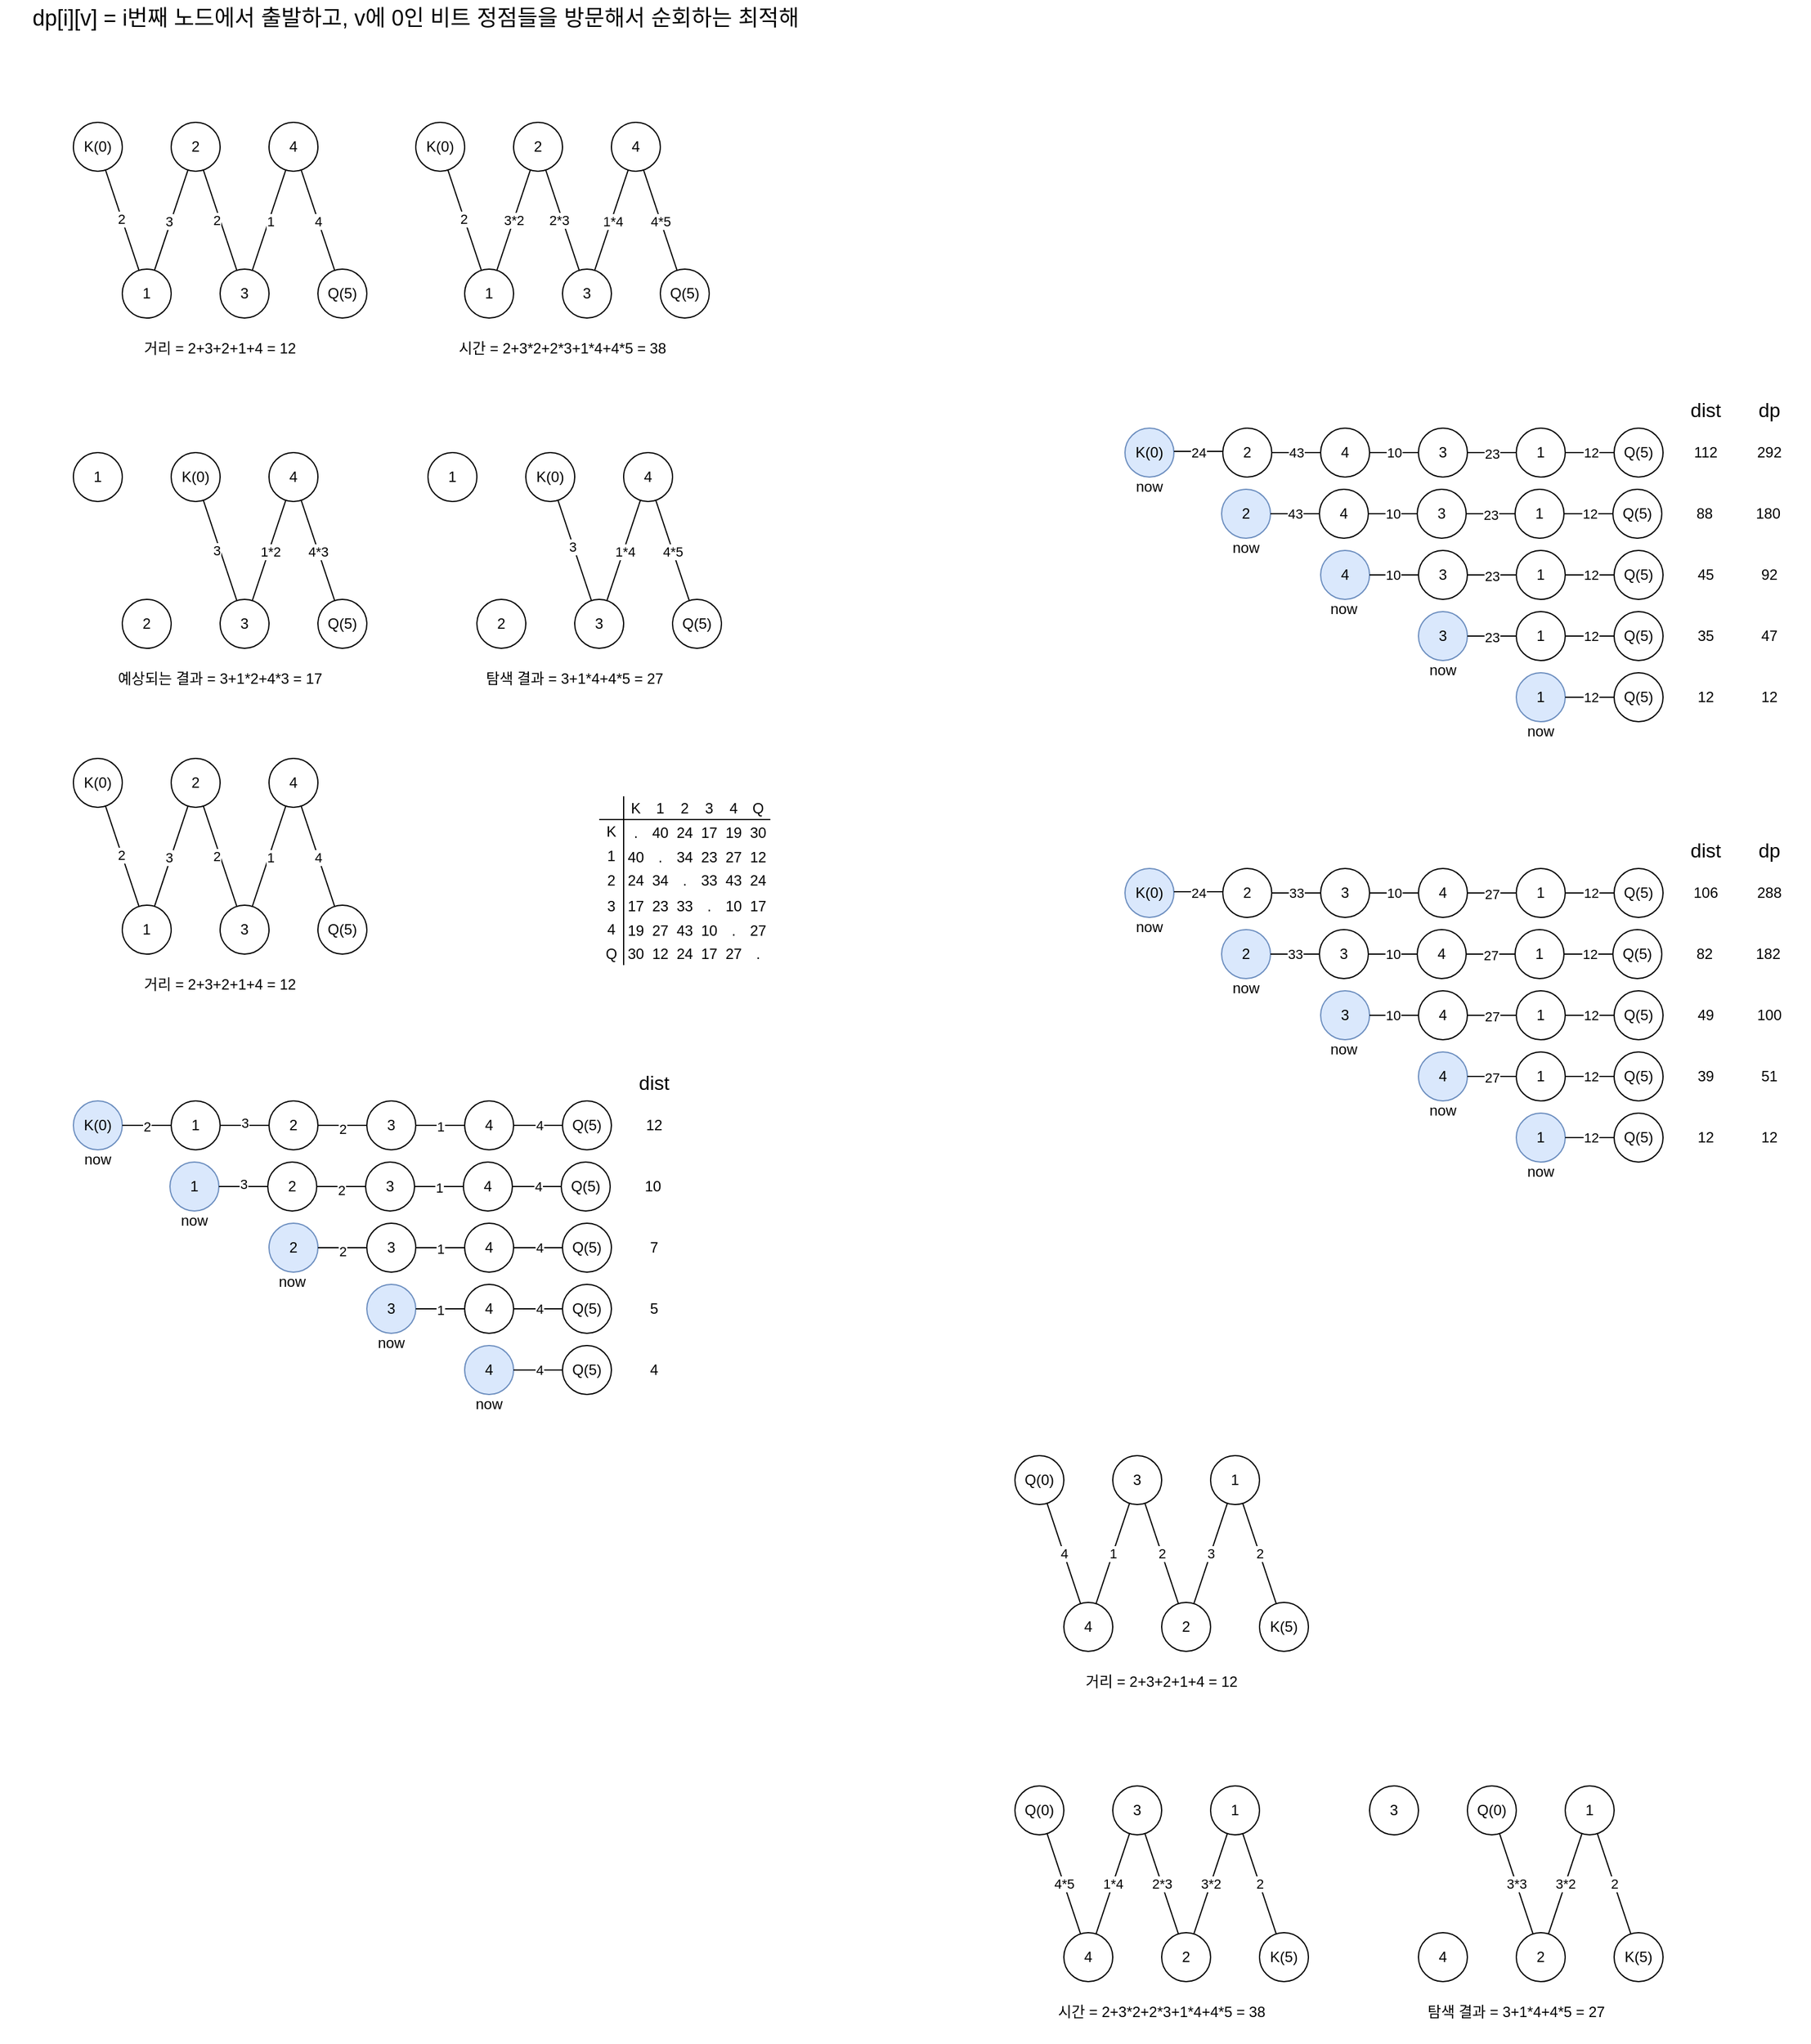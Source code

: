 <mxfile version="27.0.6">
  <diagram name="페이지-1" id="QW0p_PAGHaeXPbZuBU55">
    <mxGraphModel dx="611" dy="779" grid="1" gridSize="10" guides="1" tooltips="1" connect="1" arrows="1" fold="1" page="1" pageScale="1" pageWidth="827" pageHeight="1169" math="0" shadow="0">
      <root>
        <mxCell id="0" />
        <mxCell id="1" parent="0" />
        <mxCell id="Fj9v0-T1cAmfNmzYI84P-160" value="" style="rounded=0;whiteSpace=wrap;html=1;strokeColor=none;" vertex="1" parent="1">
          <mxGeometry x="100" y="920" width="530" height="310" as="geometry" />
        </mxCell>
        <mxCell id="Fj9v0-T1cAmfNmzYI84P-17" value="" style="rounded=0;whiteSpace=wrap;html=1;strokeColor=none;" vertex="1" parent="1">
          <mxGeometry x="110" y="150" width="260" height="220" as="geometry" />
        </mxCell>
        <mxCell id="j2lez5BVP6awKlo6L7Ai-1" value="K(0)" style="ellipse;whiteSpace=wrap;html=1;aspect=fixed;" parent="1" vertex="1">
          <mxGeometry x="120" y="160" width="40" height="40" as="geometry" />
        </mxCell>
        <mxCell id="j2lez5BVP6awKlo6L7Ai-2" value="Q(5)" style="ellipse;whiteSpace=wrap;html=1;aspect=fixed;" parent="1" vertex="1">
          <mxGeometry x="320" y="280" width="40" height="40" as="geometry" />
        </mxCell>
        <mxCell id="j2lez5BVP6awKlo6L7Ai-16" value="dp[i][v] = i번째 노드에서 출발하고, v에 0인 비트 정점들을 방문해서 순회하는 최적해" style="text;html=1;align=center;verticalAlign=middle;whiteSpace=wrap;rounded=0;fontSize=18;" parent="1" vertex="1">
          <mxGeometry x="60" y="60" width="680" height="30" as="geometry" />
        </mxCell>
        <mxCell id="Fj9v0-T1cAmfNmzYI84P-1" value="2" style="ellipse;whiteSpace=wrap;html=1;aspect=fixed;" vertex="1" parent="1">
          <mxGeometry x="200" y="160" width="40" height="40" as="geometry" />
        </mxCell>
        <mxCell id="Fj9v0-T1cAmfNmzYI84P-2" value="1" style="ellipse;whiteSpace=wrap;html=1;aspect=fixed;" vertex="1" parent="1">
          <mxGeometry x="160" y="280" width="40" height="40" as="geometry" />
        </mxCell>
        <mxCell id="Fj9v0-T1cAmfNmzYI84P-3" value="3" style="ellipse;whiteSpace=wrap;html=1;aspect=fixed;" vertex="1" parent="1">
          <mxGeometry x="240" y="280" width="40" height="40" as="geometry" />
        </mxCell>
        <mxCell id="Fj9v0-T1cAmfNmzYI84P-4" value="4" style="ellipse;whiteSpace=wrap;html=1;aspect=fixed;" vertex="1" parent="1">
          <mxGeometry x="280" y="160" width="40" height="40" as="geometry" />
        </mxCell>
        <mxCell id="Fj9v0-T1cAmfNmzYI84P-5" value="" style="endArrow=none;html=1;rounded=0;" edge="1" parent="1" source="j2lez5BVP6awKlo6L7Ai-1" target="Fj9v0-T1cAmfNmzYI84P-2">
          <mxGeometry width="50" height="50" relative="1" as="geometry">
            <mxPoint x="190" y="450" as="sourcePoint" />
            <mxPoint x="240" y="400" as="targetPoint" />
          </mxGeometry>
        </mxCell>
        <mxCell id="Fj9v0-T1cAmfNmzYI84P-10" value="2" style="edgeLabel;html=1;align=center;verticalAlign=middle;resizable=0;points=[];" vertex="1" connectable="0" parent="Fj9v0-T1cAmfNmzYI84P-5">
          <mxGeometry x="-0.029" y="-1" relative="1" as="geometry">
            <mxPoint as="offset" />
          </mxGeometry>
        </mxCell>
        <mxCell id="Fj9v0-T1cAmfNmzYI84P-6" value="" style="endArrow=none;html=1;rounded=0;" edge="1" parent="1" source="Fj9v0-T1cAmfNmzYI84P-1" target="Fj9v0-T1cAmfNmzYI84P-2">
          <mxGeometry width="50" height="50" relative="1" as="geometry">
            <mxPoint x="19.87" y="149.56" as="sourcePoint" />
            <mxPoint x="133.87" y="203.56" as="targetPoint" />
          </mxGeometry>
        </mxCell>
        <mxCell id="Fj9v0-T1cAmfNmzYI84P-11" value="3" style="edgeLabel;html=1;align=center;verticalAlign=middle;resizable=0;points=[];" vertex="1" connectable="0" parent="Fj9v0-T1cAmfNmzYI84P-6">
          <mxGeometry x="0.037" y="-2" relative="1" as="geometry">
            <mxPoint as="offset" />
          </mxGeometry>
        </mxCell>
        <mxCell id="Fj9v0-T1cAmfNmzYI84P-7" value="" style="endArrow=none;html=1;rounded=0;" edge="1" parent="1" source="Fj9v0-T1cAmfNmzYI84P-1" target="Fj9v0-T1cAmfNmzYI84P-3">
          <mxGeometry width="50" height="50" relative="1" as="geometry">
            <mxPoint x="262.08" y="160.39" as="sourcePoint" />
            <mxPoint x="240.08" y="270.39" as="targetPoint" />
          </mxGeometry>
        </mxCell>
        <mxCell id="Fj9v0-T1cAmfNmzYI84P-12" value="2" style="edgeLabel;html=1;align=center;verticalAlign=middle;resizable=0;points=[];" vertex="1" connectable="0" parent="Fj9v0-T1cAmfNmzYI84P-7">
          <mxGeometry x="-0.022" y="-3" relative="1" as="geometry">
            <mxPoint as="offset" />
          </mxGeometry>
        </mxCell>
        <mxCell id="Fj9v0-T1cAmfNmzYI84P-8" value="" style="endArrow=none;html=1;rounded=0;" edge="1" parent="1" source="Fj9v0-T1cAmfNmzYI84P-4" target="Fj9v0-T1cAmfNmzYI84P-3">
          <mxGeometry width="50" height="50" relative="1" as="geometry">
            <mxPoint x="214.07" y="123.75" as="sourcePoint" />
            <mxPoint x="342.07" y="319.75" as="targetPoint" />
          </mxGeometry>
        </mxCell>
        <mxCell id="Fj9v0-T1cAmfNmzYI84P-14" value="1" style="edgeLabel;html=1;align=center;verticalAlign=middle;resizable=0;points=[];" vertex="1" connectable="0" parent="Fj9v0-T1cAmfNmzYI84P-8">
          <mxGeometry x="0.015" y="1" relative="1" as="geometry">
            <mxPoint as="offset" />
          </mxGeometry>
        </mxCell>
        <mxCell id="Fj9v0-T1cAmfNmzYI84P-9" value="" style="endArrow=none;html=1;rounded=0;" edge="1" parent="1" source="Fj9v0-T1cAmfNmzYI84P-4" target="j2lez5BVP6awKlo6L7Ai-2">
          <mxGeometry width="50" height="50" relative="1" as="geometry">
            <mxPoint x="402.08" y="230.39" as="sourcePoint" />
            <mxPoint x="380.08" y="340.39" as="targetPoint" />
          </mxGeometry>
        </mxCell>
        <mxCell id="Fj9v0-T1cAmfNmzYI84P-15" value="4" style="edgeLabel;html=1;align=center;verticalAlign=middle;resizable=0;points=[];" vertex="1" connectable="0" parent="Fj9v0-T1cAmfNmzYI84P-9">
          <mxGeometry x="0.022" relative="1" as="geometry">
            <mxPoint as="offset" />
          </mxGeometry>
        </mxCell>
        <mxCell id="Fj9v0-T1cAmfNmzYI84P-18" value="" style="rounded=0;whiteSpace=wrap;html=1;strokeColor=none;" vertex="1" parent="1">
          <mxGeometry x="390" y="150" width="260" height="220" as="geometry" />
        </mxCell>
        <mxCell id="Fj9v0-T1cAmfNmzYI84P-19" value="K(0)" style="ellipse;whiteSpace=wrap;html=1;aspect=fixed;" vertex="1" parent="1">
          <mxGeometry x="400" y="160" width="40" height="40" as="geometry" />
        </mxCell>
        <mxCell id="Fj9v0-T1cAmfNmzYI84P-20" value="Q(5)" style="ellipse;whiteSpace=wrap;html=1;aspect=fixed;" vertex="1" parent="1">
          <mxGeometry x="600" y="280" width="40" height="40" as="geometry" />
        </mxCell>
        <mxCell id="Fj9v0-T1cAmfNmzYI84P-21" value="2" style="ellipse;whiteSpace=wrap;html=1;aspect=fixed;" vertex="1" parent="1">
          <mxGeometry x="480" y="160" width="40" height="40" as="geometry" />
        </mxCell>
        <mxCell id="Fj9v0-T1cAmfNmzYI84P-22" value="1" style="ellipse;whiteSpace=wrap;html=1;aspect=fixed;" vertex="1" parent="1">
          <mxGeometry x="440" y="280" width="40" height="40" as="geometry" />
        </mxCell>
        <mxCell id="Fj9v0-T1cAmfNmzYI84P-23" value="3" style="ellipse;whiteSpace=wrap;html=1;aspect=fixed;" vertex="1" parent="1">
          <mxGeometry x="520" y="280" width="40" height="40" as="geometry" />
        </mxCell>
        <mxCell id="Fj9v0-T1cAmfNmzYI84P-24" value="4" style="ellipse;whiteSpace=wrap;html=1;aspect=fixed;" vertex="1" parent="1">
          <mxGeometry x="560" y="160" width="40" height="40" as="geometry" />
        </mxCell>
        <mxCell id="Fj9v0-T1cAmfNmzYI84P-25" value="" style="endArrow=none;html=1;rounded=0;" edge="1" source="Fj9v0-T1cAmfNmzYI84P-19" target="Fj9v0-T1cAmfNmzYI84P-22" parent="1">
          <mxGeometry width="50" height="50" relative="1" as="geometry">
            <mxPoint x="470" y="450" as="sourcePoint" />
            <mxPoint x="520" y="400" as="targetPoint" />
          </mxGeometry>
        </mxCell>
        <mxCell id="Fj9v0-T1cAmfNmzYI84P-26" value="2" style="edgeLabel;html=1;align=center;verticalAlign=middle;resizable=0;points=[];" vertex="1" connectable="0" parent="Fj9v0-T1cAmfNmzYI84P-25">
          <mxGeometry x="-0.029" y="-1" relative="1" as="geometry">
            <mxPoint as="offset" />
          </mxGeometry>
        </mxCell>
        <mxCell id="Fj9v0-T1cAmfNmzYI84P-27" value="" style="endArrow=none;html=1;rounded=0;" edge="1" source="Fj9v0-T1cAmfNmzYI84P-21" target="Fj9v0-T1cAmfNmzYI84P-22" parent="1">
          <mxGeometry width="50" height="50" relative="1" as="geometry">
            <mxPoint x="299.87" y="149.56" as="sourcePoint" />
            <mxPoint x="413.87" y="203.56" as="targetPoint" />
          </mxGeometry>
        </mxCell>
        <mxCell id="Fj9v0-T1cAmfNmzYI84P-28" value="3*2" style="edgeLabel;html=1;align=center;verticalAlign=middle;resizable=0;points=[];" vertex="1" connectable="0" parent="Fj9v0-T1cAmfNmzYI84P-27">
          <mxGeometry x="0.037" y="-2" relative="1" as="geometry">
            <mxPoint x="2" y="-1" as="offset" />
          </mxGeometry>
        </mxCell>
        <mxCell id="Fj9v0-T1cAmfNmzYI84P-29" value="" style="endArrow=none;html=1;rounded=0;" edge="1" source="Fj9v0-T1cAmfNmzYI84P-21" target="Fj9v0-T1cAmfNmzYI84P-23" parent="1">
          <mxGeometry width="50" height="50" relative="1" as="geometry">
            <mxPoint x="542.08" y="160.39" as="sourcePoint" />
            <mxPoint x="520.08" y="270.39" as="targetPoint" />
          </mxGeometry>
        </mxCell>
        <mxCell id="Fj9v0-T1cAmfNmzYI84P-30" value="2*3" style="edgeLabel;html=1;align=center;verticalAlign=middle;resizable=0;points=[];" vertex="1" connectable="0" parent="Fj9v0-T1cAmfNmzYI84P-29">
          <mxGeometry x="-0.022" y="-3" relative="1" as="geometry">
            <mxPoint as="offset" />
          </mxGeometry>
        </mxCell>
        <mxCell id="Fj9v0-T1cAmfNmzYI84P-31" value="" style="endArrow=none;html=1;rounded=0;" edge="1" source="Fj9v0-T1cAmfNmzYI84P-24" target="Fj9v0-T1cAmfNmzYI84P-23" parent="1">
          <mxGeometry width="50" height="50" relative="1" as="geometry">
            <mxPoint x="494.07" y="123.75" as="sourcePoint" />
            <mxPoint x="622.07" y="319.75" as="targetPoint" />
          </mxGeometry>
        </mxCell>
        <mxCell id="Fj9v0-T1cAmfNmzYI84P-32" value="1*4" style="edgeLabel;html=1;align=center;verticalAlign=middle;resizable=0;points=[];" vertex="1" connectable="0" parent="Fj9v0-T1cAmfNmzYI84P-31">
          <mxGeometry x="0.015" y="1" relative="1" as="geometry">
            <mxPoint as="offset" />
          </mxGeometry>
        </mxCell>
        <mxCell id="Fj9v0-T1cAmfNmzYI84P-33" value="" style="endArrow=none;html=1;rounded=0;" edge="1" source="Fj9v0-T1cAmfNmzYI84P-24" target="Fj9v0-T1cAmfNmzYI84P-20" parent="1">
          <mxGeometry width="50" height="50" relative="1" as="geometry">
            <mxPoint x="682.08" y="230.39" as="sourcePoint" />
            <mxPoint x="660.08" y="340.39" as="targetPoint" />
          </mxGeometry>
        </mxCell>
        <mxCell id="Fj9v0-T1cAmfNmzYI84P-34" value="4*5" style="edgeLabel;html=1;align=center;verticalAlign=middle;resizable=0;points=[];" vertex="1" connectable="0" parent="Fj9v0-T1cAmfNmzYI84P-33">
          <mxGeometry x="0.022" relative="1" as="geometry">
            <mxPoint as="offset" />
          </mxGeometry>
        </mxCell>
        <mxCell id="Fj9v0-T1cAmfNmzYI84P-37" value="거리 = 2+3+2+1+4 = 12" style="text;html=1;align=center;verticalAlign=middle;whiteSpace=wrap;rounded=0;" vertex="1" parent="1">
          <mxGeometry x="130" y="330" width="220" height="30" as="geometry" />
        </mxCell>
        <mxCell id="Fj9v0-T1cAmfNmzYI84P-38" value="시간 = 2+3*2+2*3+1*4+4*5 = 38" style="text;html=1;align=center;verticalAlign=middle;whiteSpace=wrap;rounded=0;" vertex="1" parent="1">
          <mxGeometry x="410" y="330" width="220" height="30" as="geometry" />
        </mxCell>
        <mxCell id="Fj9v0-T1cAmfNmzYI84P-39" value="" style="rounded=0;whiteSpace=wrap;html=1;strokeColor=none;" vertex="1" parent="1">
          <mxGeometry x="400" y="420" width="260" height="220" as="geometry" />
        </mxCell>
        <mxCell id="Fj9v0-T1cAmfNmzYI84P-40" value="1" style="ellipse;whiteSpace=wrap;html=1;aspect=fixed;" vertex="1" parent="1">
          <mxGeometry x="410" y="430" width="40" height="40" as="geometry" />
        </mxCell>
        <mxCell id="Fj9v0-T1cAmfNmzYI84P-41" value="Q(5)" style="ellipse;whiteSpace=wrap;html=1;aspect=fixed;" vertex="1" parent="1">
          <mxGeometry x="610" y="550" width="40" height="40" as="geometry" />
        </mxCell>
        <mxCell id="Fj9v0-T1cAmfNmzYI84P-42" value="K(0)" style="ellipse;whiteSpace=wrap;html=1;aspect=fixed;" vertex="1" parent="1">
          <mxGeometry x="490" y="430" width="40" height="40" as="geometry" />
        </mxCell>
        <mxCell id="Fj9v0-T1cAmfNmzYI84P-43" value="2" style="ellipse;whiteSpace=wrap;html=1;aspect=fixed;" vertex="1" parent="1">
          <mxGeometry x="450" y="550" width="40" height="40" as="geometry" />
        </mxCell>
        <mxCell id="Fj9v0-T1cAmfNmzYI84P-44" value="3" style="ellipse;whiteSpace=wrap;html=1;aspect=fixed;" vertex="1" parent="1">
          <mxGeometry x="530" y="550" width="40" height="40" as="geometry" />
        </mxCell>
        <mxCell id="Fj9v0-T1cAmfNmzYI84P-45" value="4" style="ellipse;whiteSpace=wrap;html=1;aspect=fixed;" vertex="1" parent="1">
          <mxGeometry x="570" y="430" width="40" height="40" as="geometry" />
        </mxCell>
        <mxCell id="Fj9v0-T1cAmfNmzYI84P-50" value="" style="endArrow=none;html=1;rounded=0;" edge="1" source="Fj9v0-T1cAmfNmzYI84P-42" target="Fj9v0-T1cAmfNmzYI84P-44" parent="1">
          <mxGeometry width="50" height="50" relative="1" as="geometry">
            <mxPoint x="552.08" y="430.39" as="sourcePoint" />
            <mxPoint x="530.08" y="540.39" as="targetPoint" />
          </mxGeometry>
        </mxCell>
        <mxCell id="Fj9v0-T1cAmfNmzYI84P-75" value="3" style="edgeLabel;html=1;align=center;verticalAlign=middle;resizable=0;points=[];" vertex="1" connectable="0" parent="Fj9v0-T1cAmfNmzYI84P-50">
          <mxGeometry x="-0.081" y="-1" relative="1" as="geometry">
            <mxPoint as="offset" />
          </mxGeometry>
        </mxCell>
        <mxCell id="Fj9v0-T1cAmfNmzYI84P-52" value="" style="endArrow=none;html=1;rounded=0;" edge="1" source="Fj9v0-T1cAmfNmzYI84P-45" target="Fj9v0-T1cAmfNmzYI84P-44" parent="1">
          <mxGeometry width="50" height="50" relative="1" as="geometry">
            <mxPoint x="504.07" y="393.75" as="sourcePoint" />
            <mxPoint x="632.07" y="589.75" as="targetPoint" />
          </mxGeometry>
        </mxCell>
        <mxCell id="Fj9v0-T1cAmfNmzYI84P-53" value="1*4" style="edgeLabel;html=1;align=center;verticalAlign=middle;resizable=0;points=[];" vertex="1" connectable="0" parent="Fj9v0-T1cAmfNmzYI84P-52">
          <mxGeometry x="0.015" y="1" relative="1" as="geometry">
            <mxPoint as="offset" />
          </mxGeometry>
        </mxCell>
        <mxCell id="Fj9v0-T1cAmfNmzYI84P-54" value="" style="endArrow=none;html=1;rounded=0;" edge="1" source="Fj9v0-T1cAmfNmzYI84P-45" target="Fj9v0-T1cAmfNmzYI84P-41" parent="1">
          <mxGeometry width="50" height="50" relative="1" as="geometry">
            <mxPoint x="692.08" y="500.39" as="sourcePoint" />
            <mxPoint x="670.08" y="610.39" as="targetPoint" />
          </mxGeometry>
        </mxCell>
        <mxCell id="Fj9v0-T1cAmfNmzYI84P-55" value="4*5" style="edgeLabel;html=1;align=center;verticalAlign=middle;resizable=0;points=[];" vertex="1" connectable="0" parent="Fj9v0-T1cAmfNmzYI84P-54">
          <mxGeometry x="0.022" relative="1" as="geometry">
            <mxPoint as="offset" />
          </mxGeometry>
        </mxCell>
        <mxCell id="Fj9v0-T1cAmfNmzYI84P-56" value="탐색 결과 = 3+1*4+4*5 = 27" style="text;html=1;align=center;verticalAlign=middle;whiteSpace=wrap;rounded=0;" vertex="1" parent="1">
          <mxGeometry x="420" y="600" width="220" height="30" as="geometry" />
        </mxCell>
        <mxCell id="Fj9v0-T1cAmfNmzYI84P-57" value="" style="rounded=0;whiteSpace=wrap;html=1;strokeColor=none;" vertex="1" parent="1">
          <mxGeometry x="110" y="420" width="260" height="220" as="geometry" />
        </mxCell>
        <mxCell id="Fj9v0-T1cAmfNmzYI84P-58" value="1" style="ellipse;whiteSpace=wrap;html=1;aspect=fixed;" vertex="1" parent="1">
          <mxGeometry x="120" y="430" width="40" height="40" as="geometry" />
        </mxCell>
        <mxCell id="Fj9v0-T1cAmfNmzYI84P-59" value="Q(5)" style="ellipse;whiteSpace=wrap;html=1;aspect=fixed;" vertex="1" parent="1">
          <mxGeometry x="320" y="550" width="40" height="40" as="geometry" />
        </mxCell>
        <mxCell id="Fj9v0-T1cAmfNmzYI84P-60" value="K(0)" style="ellipse;whiteSpace=wrap;html=1;aspect=fixed;" vertex="1" parent="1">
          <mxGeometry x="200" y="430" width="40" height="40" as="geometry" />
        </mxCell>
        <mxCell id="Fj9v0-T1cAmfNmzYI84P-61" value="2" style="ellipse;whiteSpace=wrap;html=1;aspect=fixed;" vertex="1" parent="1">
          <mxGeometry x="160" y="550" width="40" height="40" as="geometry" />
        </mxCell>
        <mxCell id="Fj9v0-T1cAmfNmzYI84P-62" value="3" style="ellipse;whiteSpace=wrap;html=1;aspect=fixed;" vertex="1" parent="1">
          <mxGeometry x="240" y="550" width="40" height="40" as="geometry" />
        </mxCell>
        <mxCell id="Fj9v0-T1cAmfNmzYI84P-63" value="4" style="ellipse;whiteSpace=wrap;html=1;aspect=fixed;" vertex="1" parent="1">
          <mxGeometry x="280" y="430" width="40" height="40" as="geometry" />
        </mxCell>
        <mxCell id="Fj9v0-T1cAmfNmzYI84P-68" value="" style="endArrow=none;html=1;rounded=0;" edge="1" source="Fj9v0-T1cAmfNmzYI84P-60" target="Fj9v0-T1cAmfNmzYI84P-62" parent="1">
          <mxGeometry width="50" height="50" relative="1" as="geometry">
            <mxPoint x="262.08" y="430.39" as="sourcePoint" />
            <mxPoint x="240.08" y="540.39" as="targetPoint" />
          </mxGeometry>
        </mxCell>
        <mxCell id="Fj9v0-T1cAmfNmzYI84P-69" value="3" style="edgeLabel;html=1;align=center;verticalAlign=middle;resizable=0;points=[];" vertex="1" connectable="0" parent="Fj9v0-T1cAmfNmzYI84P-68">
          <mxGeometry x="-0.022" y="-3" relative="1" as="geometry">
            <mxPoint as="offset" />
          </mxGeometry>
        </mxCell>
        <mxCell id="Fj9v0-T1cAmfNmzYI84P-70" value="" style="endArrow=none;html=1;rounded=0;" edge="1" source="Fj9v0-T1cAmfNmzYI84P-63" target="Fj9v0-T1cAmfNmzYI84P-62" parent="1">
          <mxGeometry width="50" height="50" relative="1" as="geometry">
            <mxPoint x="214.07" y="393.75" as="sourcePoint" />
            <mxPoint x="342.07" y="589.75" as="targetPoint" />
          </mxGeometry>
        </mxCell>
        <mxCell id="Fj9v0-T1cAmfNmzYI84P-71" value="1*2" style="edgeLabel;html=1;align=center;verticalAlign=middle;resizable=0;points=[];" vertex="1" connectable="0" parent="Fj9v0-T1cAmfNmzYI84P-70">
          <mxGeometry x="0.015" y="1" relative="1" as="geometry">
            <mxPoint as="offset" />
          </mxGeometry>
        </mxCell>
        <mxCell id="Fj9v0-T1cAmfNmzYI84P-72" value="" style="endArrow=none;html=1;rounded=0;" edge="1" source="Fj9v0-T1cAmfNmzYI84P-63" target="Fj9v0-T1cAmfNmzYI84P-59" parent="1">
          <mxGeometry width="50" height="50" relative="1" as="geometry">
            <mxPoint x="402.08" y="500.39" as="sourcePoint" />
            <mxPoint x="380.08" y="610.39" as="targetPoint" />
          </mxGeometry>
        </mxCell>
        <mxCell id="Fj9v0-T1cAmfNmzYI84P-73" value="4*3" style="edgeLabel;html=1;align=center;verticalAlign=middle;resizable=0;points=[];" vertex="1" connectable="0" parent="Fj9v0-T1cAmfNmzYI84P-72">
          <mxGeometry x="0.022" relative="1" as="geometry">
            <mxPoint as="offset" />
          </mxGeometry>
        </mxCell>
        <mxCell id="Fj9v0-T1cAmfNmzYI84P-74" value="예상되는 결과 = 3+1*2+4*3 = 17" style="text;html=1;align=center;verticalAlign=middle;whiteSpace=wrap;rounded=0;" vertex="1" parent="1">
          <mxGeometry x="130" y="600" width="220" height="30" as="geometry" />
        </mxCell>
        <mxCell id="Fj9v0-T1cAmfNmzYI84P-76" value="" style="rounded=0;whiteSpace=wrap;html=1;strokeColor=none;" vertex="1" parent="1">
          <mxGeometry x="110" y="670" width="260" height="220" as="geometry" />
        </mxCell>
        <mxCell id="Fj9v0-T1cAmfNmzYI84P-77" value="K(0)" style="ellipse;whiteSpace=wrap;html=1;aspect=fixed;" vertex="1" parent="1">
          <mxGeometry x="120" y="680" width="40" height="40" as="geometry" />
        </mxCell>
        <mxCell id="Fj9v0-T1cAmfNmzYI84P-78" value="Q(5)" style="ellipse;whiteSpace=wrap;html=1;aspect=fixed;" vertex="1" parent="1">
          <mxGeometry x="320" y="800" width="40" height="40" as="geometry" />
        </mxCell>
        <mxCell id="Fj9v0-T1cAmfNmzYI84P-79" value="2" style="ellipse;whiteSpace=wrap;html=1;aspect=fixed;" vertex="1" parent="1">
          <mxGeometry x="200" y="680" width="40" height="40" as="geometry" />
        </mxCell>
        <mxCell id="Fj9v0-T1cAmfNmzYI84P-80" value="1" style="ellipse;whiteSpace=wrap;html=1;aspect=fixed;" vertex="1" parent="1">
          <mxGeometry x="160" y="800" width="40" height="40" as="geometry" />
        </mxCell>
        <mxCell id="Fj9v0-T1cAmfNmzYI84P-81" value="3" style="ellipse;whiteSpace=wrap;html=1;aspect=fixed;" vertex="1" parent="1">
          <mxGeometry x="240" y="800" width="40" height="40" as="geometry" />
        </mxCell>
        <mxCell id="Fj9v0-T1cAmfNmzYI84P-82" value="4" style="ellipse;whiteSpace=wrap;html=1;aspect=fixed;" vertex="1" parent="1">
          <mxGeometry x="280" y="680" width="40" height="40" as="geometry" />
        </mxCell>
        <mxCell id="Fj9v0-T1cAmfNmzYI84P-83" value="" style="endArrow=none;html=1;rounded=0;" edge="1" source="Fj9v0-T1cAmfNmzYI84P-77" target="Fj9v0-T1cAmfNmzYI84P-80" parent="1">
          <mxGeometry width="50" height="50" relative="1" as="geometry">
            <mxPoint x="190" y="970" as="sourcePoint" />
            <mxPoint x="240" y="920" as="targetPoint" />
          </mxGeometry>
        </mxCell>
        <mxCell id="Fj9v0-T1cAmfNmzYI84P-84" value="2" style="edgeLabel;html=1;align=center;verticalAlign=middle;resizable=0;points=[];" vertex="1" connectable="0" parent="Fj9v0-T1cAmfNmzYI84P-83">
          <mxGeometry x="-0.029" y="-1" relative="1" as="geometry">
            <mxPoint as="offset" />
          </mxGeometry>
        </mxCell>
        <mxCell id="Fj9v0-T1cAmfNmzYI84P-85" value="" style="endArrow=none;html=1;rounded=0;" edge="1" source="Fj9v0-T1cAmfNmzYI84P-79" target="Fj9v0-T1cAmfNmzYI84P-80" parent="1">
          <mxGeometry width="50" height="50" relative="1" as="geometry">
            <mxPoint x="19.87" y="669.56" as="sourcePoint" />
            <mxPoint x="133.87" y="723.56" as="targetPoint" />
          </mxGeometry>
        </mxCell>
        <mxCell id="Fj9v0-T1cAmfNmzYI84P-86" value="3" style="edgeLabel;html=1;align=center;verticalAlign=middle;resizable=0;points=[];" vertex="1" connectable="0" parent="Fj9v0-T1cAmfNmzYI84P-85">
          <mxGeometry x="0.037" y="-2" relative="1" as="geometry">
            <mxPoint as="offset" />
          </mxGeometry>
        </mxCell>
        <mxCell id="Fj9v0-T1cAmfNmzYI84P-87" value="" style="endArrow=none;html=1;rounded=0;" edge="1" source="Fj9v0-T1cAmfNmzYI84P-79" target="Fj9v0-T1cAmfNmzYI84P-81" parent="1">
          <mxGeometry width="50" height="50" relative="1" as="geometry">
            <mxPoint x="262.08" y="680.39" as="sourcePoint" />
            <mxPoint x="240.08" y="790.39" as="targetPoint" />
          </mxGeometry>
        </mxCell>
        <mxCell id="Fj9v0-T1cAmfNmzYI84P-88" value="2" style="edgeLabel;html=1;align=center;verticalAlign=middle;resizable=0;points=[];" vertex="1" connectable="0" parent="Fj9v0-T1cAmfNmzYI84P-87">
          <mxGeometry x="-0.022" y="-3" relative="1" as="geometry">
            <mxPoint as="offset" />
          </mxGeometry>
        </mxCell>
        <mxCell id="Fj9v0-T1cAmfNmzYI84P-89" value="" style="endArrow=none;html=1;rounded=0;" edge="1" source="Fj9v0-T1cAmfNmzYI84P-82" target="Fj9v0-T1cAmfNmzYI84P-81" parent="1">
          <mxGeometry width="50" height="50" relative="1" as="geometry">
            <mxPoint x="214.07" y="643.75" as="sourcePoint" />
            <mxPoint x="342.07" y="839.75" as="targetPoint" />
          </mxGeometry>
        </mxCell>
        <mxCell id="Fj9v0-T1cAmfNmzYI84P-90" value="1" style="edgeLabel;html=1;align=center;verticalAlign=middle;resizable=0;points=[];" vertex="1" connectable="0" parent="Fj9v0-T1cAmfNmzYI84P-89">
          <mxGeometry x="0.015" y="1" relative="1" as="geometry">
            <mxPoint as="offset" />
          </mxGeometry>
        </mxCell>
        <mxCell id="Fj9v0-T1cAmfNmzYI84P-91" value="" style="endArrow=none;html=1;rounded=0;" edge="1" source="Fj9v0-T1cAmfNmzYI84P-82" target="Fj9v0-T1cAmfNmzYI84P-78" parent="1">
          <mxGeometry width="50" height="50" relative="1" as="geometry">
            <mxPoint x="402.08" y="750.39" as="sourcePoint" />
            <mxPoint x="380.08" y="860.39" as="targetPoint" />
          </mxGeometry>
        </mxCell>
        <mxCell id="Fj9v0-T1cAmfNmzYI84P-92" value="4" style="edgeLabel;html=1;align=center;verticalAlign=middle;resizable=0;points=[];" vertex="1" connectable="0" parent="Fj9v0-T1cAmfNmzYI84P-91">
          <mxGeometry x="0.022" relative="1" as="geometry">
            <mxPoint as="offset" />
          </mxGeometry>
        </mxCell>
        <mxCell id="Fj9v0-T1cAmfNmzYI84P-93" value="거리 = 2+3+2+1+4 = 12" style="text;html=1;align=center;verticalAlign=middle;whiteSpace=wrap;rounded=0;" vertex="1" parent="1">
          <mxGeometry x="130" y="850" width="220" height="30" as="geometry" />
        </mxCell>
        <mxCell id="Fj9v0-T1cAmfNmzYI84P-94" value="K(0)" style="ellipse;whiteSpace=wrap;html=1;aspect=fixed;fillColor=#dae8fc;strokeColor=#6c8ebf;" vertex="1" parent="1">
          <mxGeometry x="120" y="960" width="40" height="40" as="geometry" />
        </mxCell>
        <mxCell id="Fj9v0-T1cAmfNmzYI84P-95" value="Q(5)" style="ellipse;whiteSpace=wrap;html=1;aspect=fixed;" vertex="1" parent="1">
          <mxGeometry x="520" y="960" width="40" height="40" as="geometry" />
        </mxCell>
        <mxCell id="Fj9v0-T1cAmfNmzYI84P-96" value="2" style="ellipse;whiteSpace=wrap;html=1;aspect=fixed;" vertex="1" parent="1">
          <mxGeometry x="280" y="960" width="40" height="40" as="geometry" />
        </mxCell>
        <mxCell id="Fj9v0-T1cAmfNmzYI84P-97" value="1" style="ellipse;whiteSpace=wrap;html=1;aspect=fixed;" vertex="1" parent="1">
          <mxGeometry x="200" y="960" width="40" height="40" as="geometry" />
        </mxCell>
        <mxCell id="Fj9v0-T1cAmfNmzYI84P-98" value="3" style="ellipse;whiteSpace=wrap;html=1;aspect=fixed;" vertex="1" parent="1">
          <mxGeometry x="360" y="960" width="40" height="40" as="geometry" />
        </mxCell>
        <mxCell id="Fj9v0-T1cAmfNmzYI84P-99" value="4" style="ellipse;whiteSpace=wrap;html=1;aspect=fixed;" vertex="1" parent="1">
          <mxGeometry x="440" y="960" width="40" height="40" as="geometry" />
        </mxCell>
        <mxCell id="Fj9v0-T1cAmfNmzYI84P-100" value="" style="endArrow=none;html=1;rounded=0;" edge="1" parent="1" source="Fj9v0-T1cAmfNmzYI84P-94" target="Fj9v0-T1cAmfNmzYI84P-97">
          <mxGeometry width="50" height="50" relative="1" as="geometry">
            <mxPoint x="190" y="1250" as="sourcePoint" />
            <mxPoint x="240" y="1200" as="targetPoint" />
          </mxGeometry>
        </mxCell>
        <mxCell id="Fj9v0-T1cAmfNmzYI84P-101" value="2" style="edgeLabel;html=1;align=center;verticalAlign=middle;resizable=0;points=[];" vertex="1" connectable="0" parent="Fj9v0-T1cAmfNmzYI84P-100">
          <mxGeometry x="-0.029" y="-1" relative="1" as="geometry">
            <mxPoint as="offset" />
          </mxGeometry>
        </mxCell>
        <mxCell id="Fj9v0-T1cAmfNmzYI84P-102" value="" style="endArrow=none;html=1;rounded=0;" edge="1" parent="1" source="Fj9v0-T1cAmfNmzYI84P-96" target="Fj9v0-T1cAmfNmzYI84P-97">
          <mxGeometry width="50" height="50" relative="1" as="geometry">
            <mxPoint x="59.87" y="829.56" as="sourcePoint" />
            <mxPoint x="173.87" y="883.56" as="targetPoint" />
          </mxGeometry>
        </mxCell>
        <mxCell id="Fj9v0-T1cAmfNmzYI84P-103" value="3" style="edgeLabel;html=1;align=center;verticalAlign=middle;resizable=0;points=[];" vertex="1" connectable="0" parent="Fj9v0-T1cAmfNmzYI84P-102">
          <mxGeometry x="0.037" y="-2" relative="1" as="geometry">
            <mxPoint as="offset" />
          </mxGeometry>
        </mxCell>
        <mxCell id="Fj9v0-T1cAmfNmzYI84P-104" value="" style="endArrow=none;html=1;rounded=0;" edge="1" parent="1" source="Fj9v0-T1cAmfNmzYI84P-96" target="Fj9v0-T1cAmfNmzYI84P-98">
          <mxGeometry width="50" height="50" relative="1" as="geometry">
            <mxPoint x="302.08" y="840.39" as="sourcePoint" />
            <mxPoint x="280.08" y="950.39" as="targetPoint" />
          </mxGeometry>
        </mxCell>
        <mxCell id="Fj9v0-T1cAmfNmzYI84P-105" value="2" style="edgeLabel;html=1;align=center;verticalAlign=middle;resizable=0;points=[];" vertex="1" connectable="0" parent="Fj9v0-T1cAmfNmzYI84P-104">
          <mxGeometry x="-0.022" y="-3" relative="1" as="geometry">
            <mxPoint as="offset" />
          </mxGeometry>
        </mxCell>
        <mxCell id="Fj9v0-T1cAmfNmzYI84P-106" value="" style="endArrow=none;html=1;rounded=0;" edge="1" parent="1" source="Fj9v0-T1cAmfNmzYI84P-99" target="Fj9v0-T1cAmfNmzYI84P-98">
          <mxGeometry width="50" height="50" relative="1" as="geometry">
            <mxPoint x="254.07" y="803.75" as="sourcePoint" />
            <mxPoint x="382.07" y="999.75" as="targetPoint" />
          </mxGeometry>
        </mxCell>
        <mxCell id="Fj9v0-T1cAmfNmzYI84P-107" value="1" style="edgeLabel;html=1;align=center;verticalAlign=middle;resizable=0;points=[];" vertex="1" connectable="0" parent="Fj9v0-T1cAmfNmzYI84P-106">
          <mxGeometry x="0.015" y="1" relative="1" as="geometry">
            <mxPoint as="offset" />
          </mxGeometry>
        </mxCell>
        <mxCell id="Fj9v0-T1cAmfNmzYI84P-108" value="" style="endArrow=none;html=1;rounded=0;" edge="1" parent="1" source="Fj9v0-T1cAmfNmzYI84P-99" target="Fj9v0-T1cAmfNmzYI84P-95">
          <mxGeometry width="50" height="50" relative="1" as="geometry">
            <mxPoint x="442.08" y="910.39" as="sourcePoint" />
            <mxPoint x="420.08" y="1020.39" as="targetPoint" />
          </mxGeometry>
        </mxCell>
        <mxCell id="Fj9v0-T1cAmfNmzYI84P-109" value="4" style="edgeLabel;html=1;align=center;verticalAlign=middle;resizable=0;points=[];" vertex="1" connectable="0" parent="Fj9v0-T1cAmfNmzYI84P-108">
          <mxGeometry x="0.022" relative="1" as="geometry">
            <mxPoint as="offset" />
          </mxGeometry>
        </mxCell>
        <mxCell id="Fj9v0-T1cAmfNmzYI84P-111" value="Q(5)" style="ellipse;whiteSpace=wrap;html=1;aspect=fixed;" vertex="1" parent="1">
          <mxGeometry x="519" y="1010" width="40" height="40" as="geometry" />
        </mxCell>
        <mxCell id="Fj9v0-T1cAmfNmzYI84P-112" value="2" style="ellipse;whiteSpace=wrap;html=1;aspect=fixed;" vertex="1" parent="1">
          <mxGeometry x="279" y="1010" width="40" height="40" as="geometry" />
        </mxCell>
        <mxCell id="Fj9v0-T1cAmfNmzYI84P-113" value="1" style="ellipse;whiteSpace=wrap;html=1;aspect=fixed;fillColor=#dae8fc;strokeColor=#6c8ebf;" vertex="1" parent="1">
          <mxGeometry x="199" y="1010" width="40" height="40" as="geometry" />
        </mxCell>
        <mxCell id="Fj9v0-T1cAmfNmzYI84P-114" value="3" style="ellipse;whiteSpace=wrap;html=1;aspect=fixed;" vertex="1" parent="1">
          <mxGeometry x="359" y="1010" width="40" height="40" as="geometry" />
        </mxCell>
        <mxCell id="Fj9v0-T1cAmfNmzYI84P-115" value="4" style="ellipse;whiteSpace=wrap;html=1;aspect=fixed;" vertex="1" parent="1">
          <mxGeometry x="439" y="1010" width="40" height="40" as="geometry" />
        </mxCell>
        <mxCell id="Fj9v0-T1cAmfNmzYI84P-118" value="" style="endArrow=none;html=1;rounded=0;" edge="1" source="Fj9v0-T1cAmfNmzYI84P-112" target="Fj9v0-T1cAmfNmzYI84P-113" parent="1">
          <mxGeometry width="50" height="50" relative="1" as="geometry">
            <mxPoint x="58.87" y="879.56" as="sourcePoint" />
            <mxPoint x="172.87" y="933.56" as="targetPoint" />
          </mxGeometry>
        </mxCell>
        <mxCell id="Fj9v0-T1cAmfNmzYI84P-119" value="3" style="edgeLabel;html=1;align=center;verticalAlign=middle;resizable=0;points=[];" vertex="1" connectable="0" parent="Fj9v0-T1cAmfNmzYI84P-118">
          <mxGeometry x="0.037" y="-2" relative="1" as="geometry">
            <mxPoint as="offset" />
          </mxGeometry>
        </mxCell>
        <mxCell id="Fj9v0-T1cAmfNmzYI84P-120" value="" style="endArrow=none;html=1;rounded=0;" edge="1" source="Fj9v0-T1cAmfNmzYI84P-112" target="Fj9v0-T1cAmfNmzYI84P-114" parent="1">
          <mxGeometry width="50" height="50" relative="1" as="geometry">
            <mxPoint x="301.08" y="890.39" as="sourcePoint" />
            <mxPoint x="279.08" y="1000.39" as="targetPoint" />
          </mxGeometry>
        </mxCell>
        <mxCell id="Fj9v0-T1cAmfNmzYI84P-121" value="2" style="edgeLabel;html=1;align=center;verticalAlign=middle;resizable=0;points=[];" vertex="1" connectable="0" parent="Fj9v0-T1cAmfNmzYI84P-120">
          <mxGeometry x="-0.022" y="-3" relative="1" as="geometry">
            <mxPoint as="offset" />
          </mxGeometry>
        </mxCell>
        <mxCell id="Fj9v0-T1cAmfNmzYI84P-122" value="" style="endArrow=none;html=1;rounded=0;" edge="1" source="Fj9v0-T1cAmfNmzYI84P-115" target="Fj9v0-T1cAmfNmzYI84P-114" parent="1">
          <mxGeometry width="50" height="50" relative="1" as="geometry">
            <mxPoint x="253.07" y="853.75" as="sourcePoint" />
            <mxPoint x="381.07" y="1049.75" as="targetPoint" />
          </mxGeometry>
        </mxCell>
        <mxCell id="Fj9v0-T1cAmfNmzYI84P-123" value="1" style="edgeLabel;html=1;align=center;verticalAlign=middle;resizable=0;points=[];" vertex="1" connectable="0" parent="Fj9v0-T1cAmfNmzYI84P-122">
          <mxGeometry x="0.015" y="1" relative="1" as="geometry">
            <mxPoint as="offset" />
          </mxGeometry>
        </mxCell>
        <mxCell id="Fj9v0-T1cAmfNmzYI84P-124" value="" style="endArrow=none;html=1;rounded=0;" edge="1" source="Fj9v0-T1cAmfNmzYI84P-115" target="Fj9v0-T1cAmfNmzYI84P-111" parent="1">
          <mxGeometry width="50" height="50" relative="1" as="geometry">
            <mxPoint x="441.08" y="960.39" as="sourcePoint" />
            <mxPoint x="419.08" y="1070.39" as="targetPoint" />
          </mxGeometry>
        </mxCell>
        <mxCell id="Fj9v0-T1cAmfNmzYI84P-125" value="4" style="edgeLabel;html=1;align=center;verticalAlign=middle;resizable=0;points=[];" vertex="1" connectable="0" parent="Fj9v0-T1cAmfNmzYI84P-124">
          <mxGeometry x="0.022" relative="1" as="geometry">
            <mxPoint as="offset" />
          </mxGeometry>
        </mxCell>
        <mxCell id="Fj9v0-T1cAmfNmzYI84P-126" value="Q(5)" style="ellipse;whiteSpace=wrap;html=1;aspect=fixed;" vertex="1" parent="1">
          <mxGeometry x="520" y="1060" width="40" height="40" as="geometry" />
        </mxCell>
        <mxCell id="Fj9v0-T1cAmfNmzYI84P-127" value="2" style="ellipse;whiteSpace=wrap;html=1;aspect=fixed;fillColor=#dae8fc;strokeColor=#6c8ebf;" vertex="1" parent="1">
          <mxGeometry x="280" y="1060" width="40" height="40" as="geometry" />
        </mxCell>
        <mxCell id="Fj9v0-T1cAmfNmzYI84P-128" value="3" style="ellipse;whiteSpace=wrap;html=1;aspect=fixed;" vertex="1" parent="1">
          <mxGeometry x="360" y="1060" width="40" height="40" as="geometry" />
        </mxCell>
        <mxCell id="Fj9v0-T1cAmfNmzYI84P-129" value="4" style="ellipse;whiteSpace=wrap;html=1;aspect=fixed;" vertex="1" parent="1">
          <mxGeometry x="440" y="1060" width="40" height="40" as="geometry" />
        </mxCell>
        <mxCell id="Fj9v0-T1cAmfNmzYI84P-130" value="" style="endArrow=none;html=1;rounded=0;" edge="1" source="Fj9v0-T1cAmfNmzYI84P-127" target="Fj9v0-T1cAmfNmzYI84P-128" parent="1">
          <mxGeometry width="50" height="50" relative="1" as="geometry">
            <mxPoint x="302.08" y="940.39" as="sourcePoint" />
            <mxPoint x="280.08" y="1050.39" as="targetPoint" />
          </mxGeometry>
        </mxCell>
        <mxCell id="Fj9v0-T1cAmfNmzYI84P-131" value="2" style="edgeLabel;html=1;align=center;verticalAlign=middle;resizable=0;points=[];" vertex="1" connectable="0" parent="Fj9v0-T1cAmfNmzYI84P-130">
          <mxGeometry x="-0.022" y="-3" relative="1" as="geometry">
            <mxPoint as="offset" />
          </mxGeometry>
        </mxCell>
        <mxCell id="Fj9v0-T1cAmfNmzYI84P-132" value="" style="endArrow=none;html=1;rounded=0;" edge="1" source="Fj9v0-T1cAmfNmzYI84P-129" target="Fj9v0-T1cAmfNmzYI84P-128" parent="1">
          <mxGeometry width="50" height="50" relative="1" as="geometry">
            <mxPoint x="254.07" y="903.75" as="sourcePoint" />
            <mxPoint x="382.07" y="1099.75" as="targetPoint" />
          </mxGeometry>
        </mxCell>
        <mxCell id="Fj9v0-T1cAmfNmzYI84P-133" value="1" style="edgeLabel;html=1;align=center;verticalAlign=middle;resizable=0;points=[];" vertex="1" connectable="0" parent="Fj9v0-T1cAmfNmzYI84P-132">
          <mxGeometry x="0.015" y="1" relative="1" as="geometry">
            <mxPoint as="offset" />
          </mxGeometry>
        </mxCell>
        <mxCell id="Fj9v0-T1cAmfNmzYI84P-134" value="" style="endArrow=none;html=1;rounded=0;" edge="1" source="Fj9v0-T1cAmfNmzYI84P-129" target="Fj9v0-T1cAmfNmzYI84P-126" parent="1">
          <mxGeometry width="50" height="50" relative="1" as="geometry">
            <mxPoint x="442.08" y="1010.39" as="sourcePoint" />
            <mxPoint x="420.08" y="1120.39" as="targetPoint" />
          </mxGeometry>
        </mxCell>
        <mxCell id="Fj9v0-T1cAmfNmzYI84P-135" value="4" style="edgeLabel;html=1;align=center;verticalAlign=middle;resizable=0;points=[];" vertex="1" connectable="0" parent="Fj9v0-T1cAmfNmzYI84P-134">
          <mxGeometry x="0.022" relative="1" as="geometry">
            <mxPoint as="offset" />
          </mxGeometry>
        </mxCell>
        <mxCell id="Fj9v0-T1cAmfNmzYI84P-136" value="Q(5)" style="ellipse;whiteSpace=wrap;html=1;aspect=fixed;" vertex="1" parent="1">
          <mxGeometry x="520" y="1110" width="40" height="40" as="geometry" />
        </mxCell>
        <mxCell id="Fj9v0-T1cAmfNmzYI84P-137" value="3" style="ellipse;whiteSpace=wrap;html=1;aspect=fixed;fillColor=#dae8fc;strokeColor=#6c8ebf;" vertex="1" parent="1">
          <mxGeometry x="360" y="1110" width="40" height="40" as="geometry" />
        </mxCell>
        <mxCell id="Fj9v0-T1cAmfNmzYI84P-138" value="4" style="ellipse;whiteSpace=wrap;html=1;aspect=fixed;" vertex="1" parent="1">
          <mxGeometry x="440" y="1110" width="40" height="40" as="geometry" />
        </mxCell>
        <mxCell id="Fj9v0-T1cAmfNmzYI84P-139" value="" style="endArrow=none;html=1;rounded=0;" edge="1" source="Fj9v0-T1cAmfNmzYI84P-138" target="Fj9v0-T1cAmfNmzYI84P-137" parent="1">
          <mxGeometry width="50" height="50" relative="1" as="geometry">
            <mxPoint x="254.07" y="953.75" as="sourcePoint" />
            <mxPoint x="382.07" y="1149.75" as="targetPoint" />
          </mxGeometry>
        </mxCell>
        <mxCell id="Fj9v0-T1cAmfNmzYI84P-140" value="1" style="edgeLabel;html=1;align=center;verticalAlign=middle;resizable=0;points=[];" vertex="1" connectable="0" parent="Fj9v0-T1cAmfNmzYI84P-139">
          <mxGeometry x="0.015" y="1" relative="1" as="geometry">
            <mxPoint as="offset" />
          </mxGeometry>
        </mxCell>
        <mxCell id="Fj9v0-T1cAmfNmzYI84P-141" value="" style="endArrow=none;html=1;rounded=0;" edge="1" source="Fj9v0-T1cAmfNmzYI84P-138" target="Fj9v0-T1cAmfNmzYI84P-136" parent="1">
          <mxGeometry width="50" height="50" relative="1" as="geometry">
            <mxPoint x="442.08" y="1060.39" as="sourcePoint" />
            <mxPoint x="420.08" y="1170.39" as="targetPoint" />
          </mxGeometry>
        </mxCell>
        <mxCell id="Fj9v0-T1cAmfNmzYI84P-142" value="4" style="edgeLabel;html=1;align=center;verticalAlign=middle;resizable=0;points=[];" vertex="1" connectable="0" parent="Fj9v0-T1cAmfNmzYI84P-141">
          <mxGeometry x="0.022" relative="1" as="geometry">
            <mxPoint as="offset" />
          </mxGeometry>
        </mxCell>
        <mxCell id="Fj9v0-T1cAmfNmzYI84P-143" value="Q(5)" style="ellipse;whiteSpace=wrap;html=1;aspect=fixed;" vertex="1" parent="1">
          <mxGeometry x="520" y="1160" width="40" height="40" as="geometry" />
        </mxCell>
        <mxCell id="Fj9v0-T1cAmfNmzYI84P-144" value="4" style="ellipse;whiteSpace=wrap;html=1;aspect=fixed;fillColor=#dae8fc;strokeColor=#6c8ebf;" vertex="1" parent="1">
          <mxGeometry x="440" y="1160" width="40" height="40" as="geometry" />
        </mxCell>
        <mxCell id="Fj9v0-T1cAmfNmzYI84P-145" value="" style="endArrow=none;html=1;rounded=0;" edge="1" source="Fj9v0-T1cAmfNmzYI84P-144" target="Fj9v0-T1cAmfNmzYI84P-143" parent="1">
          <mxGeometry width="50" height="50" relative="1" as="geometry">
            <mxPoint x="442.08" y="1110.39" as="sourcePoint" />
            <mxPoint x="420.08" y="1220.39" as="targetPoint" />
          </mxGeometry>
        </mxCell>
        <mxCell id="Fj9v0-T1cAmfNmzYI84P-146" value="4" style="edgeLabel;html=1;align=center;verticalAlign=middle;resizable=0;points=[];" vertex="1" connectable="0" parent="Fj9v0-T1cAmfNmzYI84P-145">
          <mxGeometry x="0.022" relative="1" as="geometry">
            <mxPoint as="offset" />
          </mxGeometry>
        </mxCell>
        <mxCell id="Fj9v0-T1cAmfNmzYI84P-147" value="dist" style="text;html=1;align=center;verticalAlign=middle;whiteSpace=wrap;rounded=0;fontSize=16;" vertex="1" parent="1">
          <mxGeometry x="570" y="930" width="50" height="30" as="geometry" />
        </mxCell>
        <mxCell id="Fj9v0-T1cAmfNmzYI84P-148" value="12" style="text;html=1;align=center;verticalAlign=middle;whiteSpace=wrap;rounded=0;fontSize=12;" vertex="1" parent="1">
          <mxGeometry x="570" y="965" width="50" height="30" as="geometry" />
        </mxCell>
        <mxCell id="Fj9v0-T1cAmfNmzYI84P-150" value="10" style="text;html=1;align=center;verticalAlign=middle;whiteSpace=wrap;rounded=0;fontSize=12;" vertex="1" parent="1">
          <mxGeometry x="568" y="1015" width="52" height="30" as="geometry" />
        </mxCell>
        <mxCell id="Fj9v0-T1cAmfNmzYI84P-151" value="7" style="text;html=1;align=center;verticalAlign=middle;whiteSpace=wrap;rounded=0;fontSize=12;" vertex="1" parent="1">
          <mxGeometry x="570" y="1065" width="50" height="30" as="geometry" />
        </mxCell>
        <mxCell id="Fj9v0-T1cAmfNmzYI84P-152" value="5" style="text;html=1;align=center;verticalAlign=middle;whiteSpace=wrap;rounded=0;fontSize=12;" vertex="1" parent="1">
          <mxGeometry x="570" y="1115" width="50" height="30" as="geometry" />
        </mxCell>
        <mxCell id="Fj9v0-T1cAmfNmzYI84P-153" value="4" style="text;html=1;align=center;verticalAlign=middle;whiteSpace=wrap;rounded=0;fontSize=12;" vertex="1" parent="1">
          <mxGeometry x="570" y="1165" width="50" height="30" as="geometry" />
        </mxCell>
        <mxCell id="Fj9v0-T1cAmfNmzYI84P-154" value="now" style="text;html=1;align=center;verticalAlign=middle;whiteSpace=wrap;rounded=0;fontSize=12;" vertex="1" parent="1">
          <mxGeometry x="105" y="1000" width="70" height="15" as="geometry" />
        </mxCell>
        <mxCell id="Fj9v0-T1cAmfNmzYI84P-156" value="now" style="text;html=1;align=center;verticalAlign=middle;whiteSpace=wrap;rounded=0;fontSize=12;" vertex="1" parent="1">
          <mxGeometry x="184" y="1050" width="70" height="15" as="geometry" />
        </mxCell>
        <mxCell id="Fj9v0-T1cAmfNmzYI84P-157" value="now" style="text;html=1;align=center;verticalAlign=middle;whiteSpace=wrap;rounded=0;fontSize=12;" vertex="1" parent="1">
          <mxGeometry x="264" y="1100" width="70" height="15" as="geometry" />
        </mxCell>
        <mxCell id="Fj9v0-T1cAmfNmzYI84P-158" value="now" style="text;html=1;align=center;verticalAlign=middle;whiteSpace=wrap;rounded=0;fontSize=12;" vertex="1" parent="1">
          <mxGeometry x="345" y="1150" width="70" height="15" as="geometry" />
        </mxCell>
        <mxCell id="Fj9v0-T1cAmfNmzYI84P-159" value="now" style="text;html=1;align=center;verticalAlign=middle;whiteSpace=wrap;rounded=0;fontSize=12;" vertex="1" parent="1">
          <mxGeometry x="425" y="1200" width="70" height="15" as="geometry" />
        </mxCell>
        <mxCell id="Fj9v0-T1cAmfNmzYI84P-161" value="K" style="text;html=1;align=center;verticalAlign=middle;whiteSpace=wrap;rounded=0;" vertex="1" parent="1">
          <mxGeometry x="570" y="711" width="20" height="19" as="geometry" />
        </mxCell>
        <mxCell id="Fj9v0-T1cAmfNmzYI84P-162" value="1" style="text;html=1;align=center;verticalAlign=middle;whiteSpace=wrap;rounded=0;" vertex="1" parent="1">
          <mxGeometry x="590" y="711" width="20" height="19" as="geometry" />
        </mxCell>
        <mxCell id="Fj9v0-T1cAmfNmzYI84P-163" value="2" style="text;html=1;align=center;verticalAlign=middle;whiteSpace=wrap;rounded=0;" vertex="1" parent="1">
          <mxGeometry x="610" y="711" width="20" height="19" as="geometry" />
        </mxCell>
        <mxCell id="Fj9v0-T1cAmfNmzYI84P-164" value="3" style="text;html=1;align=center;verticalAlign=middle;whiteSpace=wrap;rounded=0;" vertex="1" parent="1">
          <mxGeometry x="630" y="711" width="20" height="19" as="geometry" />
        </mxCell>
        <mxCell id="Fj9v0-T1cAmfNmzYI84P-165" value="4" style="text;html=1;align=center;verticalAlign=middle;whiteSpace=wrap;rounded=0;" vertex="1" parent="1">
          <mxGeometry x="650" y="711" width="20" height="19" as="geometry" />
        </mxCell>
        <mxCell id="Fj9v0-T1cAmfNmzYI84P-166" value="Q" style="text;html=1;align=center;verticalAlign=middle;whiteSpace=wrap;rounded=0;" vertex="1" parent="1">
          <mxGeometry x="670" y="711" width="20" height="19" as="geometry" />
        </mxCell>
        <mxCell id="Fj9v0-T1cAmfNmzYI84P-167" value="K" style="text;html=1;align=center;verticalAlign=middle;whiteSpace=wrap;rounded=0;" vertex="1" parent="1">
          <mxGeometry x="550" y="730" width="20" height="19" as="geometry" />
        </mxCell>
        <mxCell id="Fj9v0-T1cAmfNmzYI84P-168" value="1" style="text;html=1;align=center;verticalAlign=middle;whiteSpace=wrap;rounded=0;" vertex="1" parent="1">
          <mxGeometry x="550" y="750" width="20" height="19" as="geometry" />
        </mxCell>
        <mxCell id="Fj9v0-T1cAmfNmzYI84P-169" value="2" style="text;html=1;align=center;verticalAlign=middle;whiteSpace=wrap;rounded=0;" vertex="1" parent="1">
          <mxGeometry x="550" y="770" width="20" height="19" as="geometry" />
        </mxCell>
        <mxCell id="Fj9v0-T1cAmfNmzYI84P-170" value="3" style="text;html=1;align=center;verticalAlign=middle;whiteSpace=wrap;rounded=0;" vertex="1" parent="1">
          <mxGeometry x="550" y="791" width="20" height="19" as="geometry" />
        </mxCell>
        <mxCell id="Fj9v0-T1cAmfNmzYI84P-171" value="4" style="text;html=1;align=center;verticalAlign=middle;whiteSpace=wrap;rounded=0;" vertex="1" parent="1">
          <mxGeometry x="550" y="810" width="20" height="19" as="geometry" />
        </mxCell>
        <mxCell id="Fj9v0-T1cAmfNmzYI84P-172" value="Q" style="text;html=1;align=center;verticalAlign=middle;whiteSpace=wrap;rounded=0;" vertex="1" parent="1">
          <mxGeometry x="550" y="830" width="20" height="19" as="geometry" />
        </mxCell>
        <mxCell id="Fj9v0-T1cAmfNmzYI84P-174" value="" style="endArrow=none;html=1;rounded=0;exitX=0;exitY=0;exitDx=0;exitDy=0;entryX=1;entryY=1;entryDx=0;entryDy=0;" edge="1" parent="1" source="Fj9v0-T1cAmfNmzYI84P-167" target="Fj9v0-T1cAmfNmzYI84P-166">
          <mxGeometry width="50" height="50" relative="1" as="geometry">
            <mxPoint x="610" y="720" as="sourcePoint" />
            <mxPoint x="660" y="670" as="targetPoint" />
          </mxGeometry>
        </mxCell>
        <mxCell id="Fj9v0-T1cAmfNmzYI84P-175" value="" style="endArrow=none;html=1;rounded=0;exitX=0;exitY=0;exitDx=0;exitDy=0;entryX=1;entryY=1;entryDx=0;entryDy=0;" edge="1" parent="1" source="Fj9v0-T1cAmfNmzYI84P-161" target="Fj9v0-T1cAmfNmzYI84P-172">
          <mxGeometry width="50" height="50" relative="1" as="geometry">
            <mxPoint x="610" y="720" as="sourcePoint" />
            <mxPoint x="660" y="670" as="targetPoint" />
          </mxGeometry>
        </mxCell>
        <mxCell id="Fj9v0-T1cAmfNmzYI84P-176" value="." style="text;html=1;align=center;verticalAlign=middle;whiteSpace=wrap;rounded=0;" vertex="1" parent="1">
          <mxGeometry x="570" y="731" width="20" height="19" as="geometry" />
        </mxCell>
        <mxCell id="Fj9v0-T1cAmfNmzYI84P-177" value="40" style="text;html=1;align=center;verticalAlign=middle;whiteSpace=wrap;rounded=0;" vertex="1" parent="1">
          <mxGeometry x="590" y="731" width="20" height="19" as="geometry" />
        </mxCell>
        <mxCell id="Fj9v0-T1cAmfNmzYI84P-178" value="24" style="text;html=1;align=center;verticalAlign=middle;whiteSpace=wrap;rounded=0;" vertex="1" parent="1">
          <mxGeometry x="610" y="731" width="20" height="19" as="geometry" />
        </mxCell>
        <mxCell id="Fj9v0-T1cAmfNmzYI84P-179" value="17" style="text;html=1;align=center;verticalAlign=middle;whiteSpace=wrap;rounded=0;" vertex="1" parent="1">
          <mxGeometry x="630" y="731" width="20" height="19" as="geometry" />
        </mxCell>
        <mxCell id="Fj9v0-T1cAmfNmzYI84P-180" value="19" style="text;html=1;align=center;verticalAlign=middle;whiteSpace=wrap;rounded=0;" vertex="1" parent="1">
          <mxGeometry x="650" y="731" width="20" height="19" as="geometry" />
        </mxCell>
        <mxCell id="Fj9v0-T1cAmfNmzYI84P-181" value="30" style="text;html=1;align=center;verticalAlign=middle;whiteSpace=wrap;rounded=0;" vertex="1" parent="1">
          <mxGeometry x="670" y="731" width="20" height="19" as="geometry" />
        </mxCell>
        <mxCell id="Fj9v0-T1cAmfNmzYI84P-182" value="40" style="text;html=1;align=center;verticalAlign=middle;whiteSpace=wrap;rounded=0;" vertex="1" parent="1">
          <mxGeometry x="570" y="751" width="20" height="19" as="geometry" />
        </mxCell>
        <mxCell id="Fj9v0-T1cAmfNmzYI84P-183" value="." style="text;html=1;align=center;verticalAlign=middle;whiteSpace=wrap;rounded=0;" vertex="1" parent="1">
          <mxGeometry x="590" y="751" width="20" height="19" as="geometry" />
        </mxCell>
        <mxCell id="Fj9v0-T1cAmfNmzYI84P-184" value="34" style="text;html=1;align=center;verticalAlign=middle;whiteSpace=wrap;rounded=0;" vertex="1" parent="1">
          <mxGeometry x="610" y="751" width="20" height="19" as="geometry" />
        </mxCell>
        <mxCell id="Fj9v0-T1cAmfNmzYI84P-185" value="23" style="text;html=1;align=center;verticalAlign=middle;whiteSpace=wrap;rounded=0;" vertex="1" parent="1">
          <mxGeometry x="630" y="751" width="20" height="19" as="geometry" />
        </mxCell>
        <mxCell id="Fj9v0-T1cAmfNmzYI84P-186" value="27" style="text;html=1;align=center;verticalAlign=middle;whiteSpace=wrap;rounded=0;" vertex="1" parent="1">
          <mxGeometry x="650" y="751" width="20" height="19" as="geometry" />
        </mxCell>
        <mxCell id="Fj9v0-T1cAmfNmzYI84P-187" value="12" style="text;html=1;align=center;verticalAlign=middle;whiteSpace=wrap;rounded=0;" vertex="1" parent="1">
          <mxGeometry x="670" y="751" width="20" height="19" as="geometry" />
        </mxCell>
        <mxCell id="Fj9v0-T1cAmfNmzYI84P-188" value="24" style="text;html=1;align=center;verticalAlign=middle;whiteSpace=wrap;rounded=0;" vertex="1" parent="1">
          <mxGeometry x="570" y="770" width="20" height="19" as="geometry" />
        </mxCell>
        <mxCell id="Fj9v0-T1cAmfNmzYI84P-189" value="34" style="text;html=1;align=center;verticalAlign=middle;whiteSpace=wrap;rounded=0;" vertex="1" parent="1">
          <mxGeometry x="590" y="770" width="20" height="19" as="geometry" />
        </mxCell>
        <mxCell id="Fj9v0-T1cAmfNmzYI84P-190" value="." style="text;html=1;align=center;verticalAlign=middle;whiteSpace=wrap;rounded=0;" vertex="1" parent="1">
          <mxGeometry x="610" y="770" width="20" height="19" as="geometry" />
        </mxCell>
        <mxCell id="Fj9v0-T1cAmfNmzYI84P-191" value="33" style="text;html=1;align=center;verticalAlign=middle;whiteSpace=wrap;rounded=0;" vertex="1" parent="1">
          <mxGeometry x="630" y="770" width="20" height="19" as="geometry" />
        </mxCell>
        <mxCell id="Fj9v0-T1cAmfNmzYI84P-192" value="43" style="text;html=1;align=center;verticalAlign=middle;whiteSpace=wrap;rounded=0;" vertex="1" parent="1">
          <mxGeometry x="650" y="770" width="20" height="19" as="geometry" />
        </mxCell>
        <mxCell id="Fj9v0-T1cAmfNmzYI84P-193" value="24" style="text;html=1;align=center;verticalAlign=middle;whiteSpace=wrap;rounded=0;" vertex="1" parent="1">
          <mxGeometry x="670" y="770" width="20" height="19" as="geometry" />
        </mxCell>
        <mxCell id="Fj9v0-T1cAmfNmzYI84P-194" value="17" style="text;html=1;align=center;verticalAlign=middle;whiteSpace=wrap;rounded=0;" vertex="1" parent="1">
          <mxGeometry x="570" y="791" width="20" height="19" as="geometry" />
        </mxCell>
        <mxCell id="Fj9v0-T1cAmfNmzYI84P-195" value="23" style="text;html=1;align=center;verticalAlign=middle;whiteSpace=wrap;rounded=0;" vertex="1" parent="1">
          <mxGeometry x="590" y="791" width="20" height="19" as="geometry" />
        </mxCell>
        <mxCell id="Fj9v0-T1cAmfNmzYI84P-196" value="33" style="text;html=1;align=center;verticalAlign=middle;whiteSpace=wrap;rounded=0;" vertex="1" parent="1">
          <mxGeometry x="610" y="791" width="20" height="19" as="geometry" />
        </mxCell>
        <mxCell id="Fj9v0-T1cAmfNmzYI84P-197" value="." style="text;html=1;align=center;verticalAlign=middle;whiteSpace=wrap;rounded=0;" vertex="1" parent="1">
          <mxGeometry x="630" y="791" width="20" height="19" as="geometry" />
        </mxCell>
        <mxCell id="Fj9v0-T1cAmfNmzYI84P-198" value="10" style="text;html=1;align=center;verticalAlign=middle;whiteSpace=wrap;rounded=0;" vertex="1" parent="1">
          <mxGeometry x="650" y="791" width="20" height="19" as="geometry" />
        </mxCell>
        <mxCell id="Fj9v0-T1cAmfNmzYI84P-199" value="17" style="text;html=1;align=center;verticalAlign=middle;whiteSpace=wrap;rounded=0;" vertex="1" parent="1">
          <mxGeometry x="670" y="791" width="20" height="19" as="geometry" />
        </mxCell>
        <mxCell id="Fj9v0-T1cAmfNmzYI84P-200" value="19" style="text;html=1;align=center;verticalAlign=middle;whiteSpace=wrap;rounded=0;" vertex="1" parent="1">
          <mxGeometry x="570" y="811" width="20" height="19" as="geometry" />
        </mxCell>
        <mxCell id="Fj9v0-T1cAmfNmzYI84P-201" value="27" style="text;html=1;align=center;verticalAlign=middle;whiteSpace=wrap;rounded=0;" vertex="1" parent="1">
          <mxGeometry x="590" y="811" width="20" height="19" as="geometry" />
        </mxCell>
        <mxCell id="Fj9v0-T1cAmfNmzYI84P-202" value="43" style="text;html=1;align=center;verticalAlign=middle;whiteSpace=wrap;rounded=0;" vertex="1" parent="1">
          <mxGeometry x="610" y="811" width="20" height="19" as="geometry" />
        </mxCell>
        <mxCell id="Fj9v0-T1cAmfNmzYI84P-203" value="10" style="text;html=1;align=center;verticalAlign=middle;whiteSpace=wrap;rounded=0;" vertex="1" parent="1">
          <mxGeometry x="630" y="811" width="20" height="19" as="geometry" />
        </mxCell>
        <mxCell id="Fj9v0-T1cAmfNmzYI84P-204" value="." style="text;html=1;align=center;verticalAlign=middle;whiteSpace=wrap;rounded=0;" vertex="1" parent="1">
          <mxGeometry x="650" y="811" width="20" height="19" as="geometry" />
        </mxCell>
        <mxCell id="Fj9v0-T1cAmfNmzYI84P-205" value="27" style="text;html=1;align=center;verticalAlign=middle;whiteSpace=wrap;rounded=0;" vertex="1" parent="1">
          <mxGeometry x="670" y="811" width="20" height="19" as="geometry" />
        </mxCell>
        <mxCell id="Fj9v0-T1cAmfNmzYI84P-206" value="30" style="text;html=1;align=center;verticalAlign=middle;whiteSpace=wrap;rounded=0;" vertex="1" parent="1">
          <mxGeometry x="570" y="830" width="20" height="19" as="geometry" />
        </mxCell>
        <mxCell id="Fj9v0-T1cAmfNmzYI84P-207" value="12" style="text;html=1;align=center;verticalAlign=middle;whiteSpace=wrap;rounded=0;" vertex="1" parent="1">
          <mxGeometry x="590" y="830" width="20" height="19" as="geometry" />
        </mxCell>
        <mxCell id="Fj9v0-T1cAmfNmzYI84P-208" value="24" style="text;html=1;align=center;verticalAlign=middle;whiteSpace=wrap;rounded=0;" vertex="1" parent="1">
          <mxGeometry x="610" y="830" width="20" height="19" as="geometry" />
        </mxCell>
        <mxCell id="Fj9v0-T1cAmfNmzYI84P-209" value="17" style="text;html=1;align=center;verticalAlign=middle;whiteSpace=wrap;rounded=0;" vertex="1" parent="1">
          <mxGeometry x="630" y="830" width="20" height="19" as="geometry" />
        </mxCell>
        <mxCell id="Fj9v0-T1cAmfNmzYI84P-210" value="27" style="text;html=1;align=center;verticalAlign=middle;whiteSpace=wrap;rounded=0;" vertex="1" parent="1">
          <mxGeometry x="650" y="830" width="20" height="19" as="geometry" />
        </mxCell>
        <mxCell id="Fj9v0-T1cAmfNmzYI84P-211" value="." style="text;html=1;align=center;verticalAlign=middle;whiteSpace=wrap;rounded=0;" vertex="1" parent="1">
          <mxGeometry x="670" y="830" width="20" height="19" as="geometry" />
        </mxCell>
        <mxCell id="Fj9v0-T1cAmfNmzYI84P-212" value="" style="rounded=0;whiteSpace=wrap;html=1;strokeColor=none;" vertex="1" parent="1">
          <mxGeometry x="960" y="370" width="580" height="310" as="geometry" />
        </mxCell>
        <mxCell id="Fj9v0-T1cAmfNmzYI84P-213" value="K(0)" style="ellipse;whiteSpace=wrap;html=1;aspect=fixed;fillColor=#dae8fc;strokeColor=#6c8ebf;" vertex="1" parent="1">
          <mxGeometry x="980" y="410" width="40" height="40" as="geometry" />
        </mxCell>
        <mxCell id="Fj9v0-T1cAmfNmzYI84P-214" value="Q(5)" style="ellipse;whiteSpace=wrap;html=1;aspect=fixed;" vertex="1" parent="1">
          <mxGeometry x="1380" y="410" width="40" height="40" as="geometry" />
        </mxCell>
        <mxCell id="Fj9v0-T1cAmfNmzYI84P-215" value="4" style="ellipse;whiteSpace=wrap;html=1;aspect=fixed;" vertex="1" parent="1">
          <mxGeometry x="1140" y="410" width="40" height="40" as="geometry" />
        </mxCell>
        <mxCell id="Fj9v0-T1cAmfNmzYI84P-216" value="2" style="ellipse;whiteSpace=wrap;html=1;aspect=fixed;" vertex="1" parent="1">
          <mxGeometry x="1060" y="410" width="40" height="40" as="geometry" />
        </mxCell>
        <mxCell id="Fj9v0-T1cAmfNmzYI84P-217" value="3" style="ellipse;whiteSpace=wrap;html=1;aspect=fixed;" vertex="1" parent="1">
          <mxGeometry x="1220" y="410" width="40" height="40" as="geometry" />
        </mxCell>
        <mxCell id="Fj9v0-T1cAmfNmzYI84P-218" value="1" style="ellipse;whiteSpace=wrap;html=1;aspect=fixed;" vertex="1" parent="1">
          <mxGeometry x="1300" y="410" width="40" height="40" as="geometry" />
        </mxCell>
        <mxCell id="Fj9v0-T1cAmfNmzYI84P-219" value="" style="endArrow=none;html=1;rounded=0;" edge="1" parent="1">
          <mxGeometry width="50" height="50" relative="1" as="geometry">
            <mxPoint x="1020.0" y="429" as="sourcePoint" />
            <mxPoint x="1060" y="429" as="targetPoint" />
          </mxGeometry>
        </mxCell>
        <mxCell id="Fj9v0-T1cAmfNmzYI84P-220" value="24" style="edgeLabel;html=1;align=center;verticalAlign=middle;resizable=0;points=[];" vertex="1" connectable="0" parent="Fj9v0-T1cAmfNmzYI84P-219">
          <mxGeometry x="-0.029" y="-1" relative="1" as="geometry">
            <mxPoint as="offset" />
          </mxGeometry>
        </mxCell>
        <mxCell id="Fj9v0-T1cAmfNmzYI84P-221" value="" style="endArrow=none;html=1;rounded=0;" edge="1" parent="1" source="Fj9v0-T1cAmfNmzYI84P-215" target="Fj9v0-T1cAmfNmzYI84P-216">
          <mxGeometry width="50" height="50" relative="1" as="geometry">
            <mxPoint x="919.87" y="279.56" as="sourcePoint" />
            <mxPoint x="1033.87" y="333.56" as="targetPoint" />
          </mxGeometry>
        </mxCell>
        <mxCell id="Fj9v0-T1cAmfNmzYI84P-222" value="43" style="edgeLabel;html=1;align=center;verticalAlign=middle;resizable=0;points=[];" vertex="1" connectable="0" parent="Fj9v0-T1cAmfNmzYI84P-221">
          <mxGeometry x="0.037" y="-2" relative="1" as="geometry">
            <mxPoint y="2" as="offset" />
          </mxGeometry>
        </mxCell>
        <mxCell id="Fj9v0-T1cAmfNmzYI84P-223" value="" style="endArrow=none;html=1;rounded=0;" edge="1" parent="1" source="Fj9v0-T1cAmfNmzYI84P-215" target="Fj9v0-T1cAmfNmzYI84P-217">
          <mxGeometry width="50" height="50" relative="1" as="geometry">
            <mxPoint x="1162.08" y="290.39" as="sourcePoint" />
            <mxPoint x="1140.08" y="400.39" as="targetPoint" />
          </mxGeometry>
        </mxCell>
        <mxCell id="Fj9v0-T1cAmfNmzYI84P-224" value="10" style="edgeLabel;html=1;align=center;verticalAlign=middle;resizable=0;points=[];" vertex="1" connectable="0" parent="Fj9v0-T1cAmfNmzYI84P-223">
          <mxGeometry x="-0.022" y="-3" relative="1" as="geometry">
            <mxPoint y="-3" as="offset" />
          </mxGeometry>
        </mxCell>
        <mxCell id="Fj9v0-T1cAmfNmzYI84P-225" value="" style="endArrow=none;html=1;rounded=0;" edge="1" parent="1" source="Fj9v0-T1cAmfNmzYI84P-218" target="Fj9v0-T1cAmfNmzYI84P-217">
          <mxGeometry width="50" height="50" relative="1" as="geometry">
            <mxPoint x="1114.07" y="253.75" as="sourcePoint" />
            <mxPoint x="1242.07" y="449.75" as="targetPoint" />
          </mxGeometry>
        </mxCell>
        <mxCell id="Fj9v0-T1cAmfNmzYI84P-226" value="23" style="edgeLabel;html=1;align=center;verticalAlign=middle;resizable=0;points=[];" vertex="1" connectable="0" parent="Fj9v0-T1cAmfNmzYI84P-225">
          <mxGeometry x="0.015" y="1" relative="1" as="geometry">
            <mxPoint as="offset" />
          </mxGeometry>
        </mxCell>
        <mxCell id="Fj9v0-T1cAmfNmzYI84P-227" value="" style="endArrow=none;html=1;rounded=0;" edge="1" parent="1" source="Fj9v0-T1cAmfNmzYI84P-218" target="Fj9v0-T1cAmfNmzYI84P-214">
          <mxGeometry width="50" height="50" relative="1" as="geometry">
            <mxPoint x="1302.08" y="360.39" as="sourcePoint" />
            <mxPoint x="1280.08" y="470.39" as="targetPoint" />
          </mxGeometry>
        </mxCell>
        <mxCell id="Fj9v0-T1cAmfNmzYI84P-228" value="12" style="edgeLabel;html=1;align=center;verticalAlign=middle;resizable=0;points=[];" vertex="1" connectable="0" parent="Fj9v0-T1cAmfNmzYI84P-227">
          <mxGeometry x="0.022" relative="1" as="geometry">
            <mxPoint as="offset" />
          </mxGeometry>
        </mxCell>
        <mxCell id="Fj9v0-T1cAmfNmzYI84P-229" value="Q(5)" style="ellipse;whiteSpace=wrap;html=1;aspect=fixed;" vertex="1" parent="1">
          <mxGeometry x="1379" y="460" width="40" height="40" as="geometry" />
        </mxCell>
        <mxCell id="Fj9v0-T1cAmfNmzYI84P-230" value="4" style="ellipse;whiteSpace=wrap;html=1;aspect=fixed;" vertex="1" parent="1">
          <mxGeometry x="1139" y="460" width="40" height="40" as="geometry" />
        </mxCell>
        <mxCell id="Fj9v0-T1cAmfNmzYI84P-231" value="2" style="ellipse;whiteSpace=wrap;html=1;aspect=fixed;fillColor=#dae8fc;strokeColor=#6c8ebf;" vertex="1" parent="1">
          <mxGeometry x="1059" y="460" width="40" height="40" as="geometry" />
        </mxCell>
        <mxCell id="Fj9v0-T1cAmfNmzYI84P-232" value="3" style="ellipse;whiteSpace=wrap;html=1;aspect=fixed;" vertex="1" parent="1">
          <mxGeometry x="1219" y="460" width="40" height="40" as="geometry" />
        </mxCell>
        <mxCell id="Fj9v0-T1cAmfNmzYI84P-233" value="1" style="ellipse;whiteSpace=wrap;html=1;aspect=fixed;" vertex="1" parent="1">
          <mxGeometry x="1299" y="460" width="40" height="40" as="geometry" />
        </mxCell>
        <mxCell id="Fj9v0-T1cAmfNmzYI84P-234" value="" style="endArrow=none;html=1;rounded=0;" edge="1" parent="1" source="Fj9v0-T1cAmfNmzYI84P-230" target="Fj9v0-T1cAmfNmzYI84P-231">
          <mxGeometry width="50" height="50" relative="1" as="geometry">
            <mxPoint x="918.87" y="329.56" as="sourcePoint" />
            <mxPoint x="1032.87" y="383.56" as="targetPoint" />
          </mxGeometry>
        </mxCell>
        <mxCell id="Fj9v0-T1cAmfNmzYI84P-235" value="43" style="edgeLabel;html=1;align=center;verticalAlign=middle;resizable=0;points=[];" vertex="1" connectable="0" parent="Fj9v0-T1cAmfNmzYI84P-234">
          <mxGeometry x="0.037" y="-2" relative="1" as="geometry">
            <mxPoint y="2" as="offset" />
          </mxGeometry>
        </mxCell>
        <mxCell id="Fj9v0-T1cAmfNmzYI84P-236" value="" style="endArrow=none;html=1;rounded=0;" edge="1" parent="1" source="Fj9v0-T1cAmfNmzYI84P-230" target="Fj9v0-T1cAmfNmzYI84P-232">
          <mxGeometry width="50" height="50" relative="1" as="geometry">
            <mxPoint x="1161.08" y="340.39" as="sourcePoint" />
            <mxPoint x="1139.08" y="450.39" as="targetPoint" />
          </mxGeometry>
        </mxCell>
        <mxCell id="Fj9v0-T1cAmfNmzYI84P-237" value="10" style="edgeLabel;html=1;align=center;verticalAlign=middle;resizable=0;points=[];" vertex="1" connectable="0" parent="Fj9v0-T1cAmfNmzYI84P-236">
          <mxGeometry x="-0.022" y="-3" relative="1" as="geometry">
            <mxPoint y="-3" as="offset" />
          </mxGeometry>
        </mxCell>
        <mxCell id="Fj9v0-T1cAmfNmzYI84P-238" value="" style="endArrow=none;html=1;rounded=0;" edge="1" parent="1" source="Fj9v0-T1cAmfNmzYI84P-233" target="Fj9v0-T1cAmfNmzYI84P-232">
          <mxGeometry width="50" height="50" relative="1" as="geometry">
            <mxPoint x="1113.07" y="303.75" as="sourcePoint" />
            <mxPoint x="1241.07" y="499.75" as="targetPoint" />
          </mxGeometry>
        </mxCell>
        <mxCell id="Fj9v0-T1cAmfNmzYI84P-239" value="23" style="edgeLabel;html=1;align=center;verticalAlign=middle;resizable=0;points=[];" vertex="1" connectable="0" parent="Fj9v0-T1cAmfNmzYI84P-238">
          <mxGeometry x="0.015" y="1" relative="1" as="geometry">
            <mxPoint as="offset" />
          </mxGeometry>
        </mxCell>
        <mxCell id="Fj9v0-T1cAmfNmzYI84P-240" value="" style="endArrow=none;html=1;rounded=0;" edge="1" parent="1" source="Fj9v0-T1cAmfNmzYI84P-233" target="Fj9v0-T1cAmfNmzYI84P-229">
          <mxGeometry width="50" height="50" relative="1" as="geometry">
            <mxPoint x="1301.08" y="410.39" as="sourcePoint" />
            <mxPoint x="1279.08" y="520.39" as="targetPoint" />
          </mxGeometry>
        </mxCell>
        <mxCell id="Fj9v0-T1cAmfNmzYI84P-241" value="12" style="edgeLabel;html=1;align=center;verticalAlign=middle;resizable=0;points=[];" vertex="1" connectable="0" parent="Fj9v0-T1cAmfNmzYI84P-240">
          <mxGeometry x="0.022" relative="1" as="geometry">
            <mxPoint as="offset" />
          </mxGeometry>
        </mxCell>
        <mxCell id="Fj9v0-T1cAmfNmzYI84P-242" value="Q(5)" style="ellipse;whiteSpace=wrap;html=1;aspect=fixed;" vertex="1" parent="1">
          <mxGeometry x="1380" y="510" width="40" height="40" as="geometry" />
        </mxCell>
        <mxCell id="Fj9v0-T1cAmfNmzYI84P-243" value="4" style="ellipse;whiteSpace=wrap;html=1;aspect=fixed;fillColor=#dae8fc;strokeColor=#6c8ebf;" vertex="1" parent="1">
          <mxGeometry x="1140" y="510" width="40" height="40" as="geometry" />
        </mxCell>
        <mxCell id="Fj9v0-T1cAmfNmzYI84P-244" value="3" style="ellipse;whiteSpace=wrap;html=1;aspect=fixed;" vertex="1" parent="1">
          <mxGeometry x="1220" y="510" width="40" height="40" as="geometry" />
        </mxCell>
        <mxCell id="Fj9v0-T1cAmfNmzYI84P-245" value="1" style="ellipse;whiteSpace=wrap;html=1;aspect=fixed;" vertex="1" parent="1">
          <mxGeometry x="1300" y="510" width="40" height="40" as="geometry" />
        </mxCell>
        <mxCell id="Fj9v0-T1cAmfNmzYI84P-246" value="" style="endArrow=none;html=1;rounded=0;" edge="1" parent="1" source="Fj9v0-T1cAmfNmzYI84P-243" target="Fj9v0-T1cAmfNmzYI84P-244">
          <mxGeometry width="50" height="50" relative="1" as="geometry">
            <mxPoint x="1162.08" y="390.39" as="sourcePoint" />
            <mxPoint x="1140.08" y="500.39" as="targetPoint" />
          </mxGeometry>
        </mxCell>
        <mxCell id="Fj9v0-T1cAmfNmzYI84P-247" value="10" style="edgeLabel;html=1;align=center;verticalAlign=middle;resizable=0;points=[];" vertex="1" connectable="0" parent="Fj9v0-T1cAmfNmzYI84P-246">
          <mxGeometry x="-0.022" y="-3" relative="1" as="geometry">
            <mxPoint x="-1" y="-3" as="offset" />
          </mxGeometry>
        </mxCell>
        <mxCell id="Fj9v0-T1cAmfNmzYI84P-248" value="" style="endArrow=none;html=1;rounded=0;" edge="1" parent="1" source="Fj9v0-T1cAmfNmzYI84P-245" target="Fj9v0-T1cAmfNmzYI84P-244">
          <mxGeometry width="50" height="50" relative="1" as="geometry">
            <mxPoint x="1114.07" y="353.75" as="sourcePoint" />
            <mxPoint x="1242.07" y="549.75" as="targetPoint" />
          </mxGeometry>
        </mxCell>
        <mxCell id="Fj9v0-T1cAmfNmzYI84P-249" value="23" style="edgeLabel;html=1;align=center;verticalAlign=middle;resizable=0;points=[];" vertex="1" connectable="0" parent="Fj9v0-T1cAmfNmzYI84P-248">
          <mxGeometry x="0.015" y="1" relative="1" as="geometry">
            <mxPoint as="offset" />
          </mxGeometry>
        </mxCell>
        <mxCell id="Fj9v0-T1cAmfNmzYI84P-250" value="" style="endArrow=none;html=1;rounded=0;" edge="1" parent="1" source="Fj9v0-T1cAmfNmzYI84P-245" target="Fj9v0-T1cAmfNmzYI84P-242">
          <mxGeometry width="50" height="50" relative="1" as="geometry">
            <mxPoint x="1302.08" y="460.39" as="sourcePoint" />
            <mxPoint x="1280.08" y="570.39" as="targetPoint" />
          </mxGeometry>
        </mxCell>
        <mxCell id="Fj9v0-T1cAmfNmzYI84P-251" value="12" style="edgeLabel;html=1;align=center;verticalAlign=middle;resizable=0;points=[];" vertex="1" connectable="0" parent="Fj9v0-T1cAmfNmzYI84P-250">
          <mxGeometry x="0.022" relative="1" as="geometry">
            <mxPoint as="offset" />
          </mxGeometry>
        </mxCell>
        <mxCell id="Fj9v0-T1cAmfNmzYI84P-252" value="Q(5)" style="ellipse;whiteSpace=wrap;html=1;aspect=fixed;" vertex="1" parent="1">
          <mxGeometry x="1380" y="560" width="40" height="40" as="geometry" />
        </mxCell>
        <mxCell id="Fj9v0-T1cAmfNmzYI84P-253" value="3" style="ellipse;whiteSpace=wrap;html=1;aspect=fixed;fillColor=#dae8fc;strokeColor=#6c8ebf;" vertex="1" parent="1">
          <mxGeometry x="1220" y="560" width="40" height="40" as="geometry" />
        </mxCell>
        <mxCell id="Fj9v0-T1cAmfNmzYI84P-254" value="1" style="ellipse;whiteSpace=wrap;html=1;aspect=fixed;" vertex="1" parent="1">
          <mxGeometry x="1300" y="560" width="40" height="40" as="geometry" />
        </mxCell>
        <mxCell id="Fj9v0-T1cAmfNmzYI84P-255" value="" style="endArrow=none;html=1;rounded=0;" edge="1" parent="1" source="Fj9v0-T1cAmfNmzYI84P-254" target="Fj9v0-T1cAmfNmzYI84P-253">
          <mxGeometry width="50" height="50" relative="1" as="geometry">
            <mxPoint x="1114.07" y="403.75" as="sourcePoint" />
            <mxPoint x="1242.07" y="599.75" as="targetPoint" />
          </mxGeometry>
        </mxCell>
        <mxCell id="Fj9v0-T1cAmfNmzYI84P-256" value="23" style="edgeLabel;html=1;align=center;verticalAlign=middle;resizable=0;points=[];" vertex="1" connectable="0" parent="Fj9v0-T1cAmfNmzYI84P-255">
          <mxGeometry x="0.015" y="1" relative="1" as="geometry">
            <mxPoint as="offset" />
          </mxGeometry>
        </mxCell>
        <mxCell id="Fj9v0-T1cAmfNmzYI84P-257" value="" style="endArrow=none;html=1;rounded=0;" edge="1" parent="1" source="Fj9v0-T1cAmfNmzYI84P-254" target="Fj9v0-T1cAmfNmzYI84P-252">
          <mxGeometry width="50" height="50" relative="1" as="geometry">
            <mxPoint x="1302.08" y="510.39" as="sourcePoint" />
            <mxPoint x="1280.08" y="620.39" as="targetPoint" />
          </mxGeometry>
        </mxCell>
        <mxCell id="Fj9v0-T1cAmfNmzYI84P-258" value="12" style="edgeLabel;html=1;align=center;verticalAlign=middle;resizable=0;points=[];" vertex="1" connectable="0" parent="Fj9v0-T1cAmfNmzYI84P-257">
          <mxGeometry x="0.022" relative="1" as="geometry">
            <mxPoint as="offset" />
          </mxGeometry>
        </mxCell>
        <mxCell id="Fj9v0-T1cAmfNmzYI84P-259" value="Q(5)" style="ellipse;whiteSpace=wrap;html=1;aspect=fixed;" vertex="1" parent="1">
          <mxGeometry x="1380" y="610" width="40" height="40" as="geometry" />
        </mxCell>
        <mxCell id="Fj9v0-T1cAmfNmzYI84P-260" value="1" style="ellipse;whiteSpace=wrap;html=1;aspect=fixed;fillColor=#dae8fc;strokeColor=#6c8ebf;" vertex="1" parent="1">
          <mxGeometry x="1300" y="610" width="40" height="40" as="geometry" />
        </mxCell>
        <mxCell id="Fj9v0-T1cAmfNmzYI84P-261" value="" style="endArrow=none;html=1;rounded=0;" edge="1" parent="1" source="Fj9v0-T1cAmfNmzYI84P-260" target="Fj9v0-T1cAmfNmzYI84P-259">
          <mxGeometry width="50" height="50" relative="1" as="geometry">
            <mxPoint x="1302.08" y="560.39" as="sourcePoint" />
            <mxPoint x="1280.08" y="670.39" as="targetPoint" />
          </mxGeometry>
        </mxCell>
        <mxCell id="Fj9v0-T1cAmfNmzYI84P-262" value="12" style="edgeLabel;html=1;align=center;verticalAlign=middle;resizable=0;points=[];" vertex="1" connectable="0" parent="Fj9v0-T1cAmfNmzYI84P-261">
          <mxGeometry x="0.022" relative="1" as="geometry">
            <mxPoint as="offset" />
          </mxGeometry>
        </mxCell>
        <mxCell id="Fj9v0-T1cAmfNmzYI84P-263" value="dist" style="text;html=1;align=center;verticalAlign=middle;whiteSpace=wrap;rounded=0;fontSize=16;" vertex="1" parent="1">
          <mxGeometry x="1430" y="380" width="50" height="30" as="geometry" />
        </mxCell>
        <mxCell id="Fj9v0-T1cAmfNmzYI84P-264" value="112" style="text;html=1;align=center;verticalAlign=middle;whiteSpace=wrap;rounded=0;fontSize=12;" vertex="1" parent="1">
          <mxGeometry x="1430" y="415" width="50" height="30" as="geometry" />
        </mxCell>
        <mxCell id="Fj9v0-T1cAmfNmzYI84P-265" value="88" style="text;html=1;align=center;verticalAlign=middle;whiteSpace=wrap;rounded=0;fontSize=12;" vertex="1" parent="1">
          <mxGeometry x="1428" y="465" width="52" height="30" as="geometry" />
        </mxCell>
        <mxCell id="Fj9v0-T1cAmfNmzYI84P-266" value="45" style="text;html=1;align=center;verticalAlign=middle;whiteSpace=wrap;rounded=0;fontSize=12;" vertex="1" parent="1">
          <mxGeometry x="1430" y="515" width="50" height="30" as="geometry" />
        </mxCell>
        <mxCell id="Fj9v0-T1cAmfNmzYI84P-267" value="35" style="text;html=1;align=center;verticalAlign=middle;whiteSpace=wrap;rounded=0;fontSize=12;" vertex="1" parent="1">
          <mxGeometry x="1430" y="565" width="50" height="30" as="geometry" />
        </mxCell>
        <mxCell id="Fj9v0-T1cAmfNmzYI84P-268" value="12" style="text;html=1;align=center;verticalAlign=middle;whiteSpace=wrap;rounded=0;fontSize=12;" vertex="1" parent="1">
          <mxGeometry x="1430" y="615" width="50" height="30" as="geometry" />
        </mxCell>
        <mxCell id="Fj9v0-T1cAmfNmzYI84P-269" value="now" style="text;html=1;align=center;verticalAlign=middle;whiteSpace=wrap;rounded=0;fontSize=12;" vertex="1" parent="1">
          <mxGeometry x="965" y="450" width="70" height="15" as="geometry" />
        </mxCell>
        <mxCell id="Fj9v0-T1cAmfNmzYI84P-270" value="now" style="text;html=1;align=center;verticalAlign=middle;whiteSpace=wrap;rounded=0;fontSize=12;" vertex="1" parent="1">
          <mxGeometry x="1044" y="500" width="70" height="15" as="geometry" />
        </mxCell>
        <mxCell id="Fj9v0-T1cAmfNmzYI84P-271" value="now" style="text;html=1;align=center;verticalAlign=middle;whiteSpace=wrap;rounded=0;fontSize=12;" vertex="1" parent="1">
          <mxGeometry x="1124" y="550" width="70" height="15" as="geometry" />
        </mxCell>
        <mxCell id="Fj9v0-T1cAmfNmzYI84P-272" value="now" style="text;html=1;align=center;verticalAlign=middle;whiteSpace=wrap;rounded=0;fontSize=12;" vertex="1" parent="1">
          <mxGeometry x="1205" y="600" width="70" height="15" as="geometry" />
        </mxCell>
        <mxCell id="Fj9v0-T1cAmfNmzYI84P-273" value="now" style="text;html=1;align=center;verticalAlign=middle;whiteSpace=wrap;rounded=0;fontSize=12;" vertex="1" parent="1">
          <mxGeometry x="1285" y="650" width="70" height="15" as="geometry" />
        </mxCell>
        <mxCell id="Fj9v0-T1cAmfNmzYI84P-275" value="dp" style="text;html=1;align=center;verticalAlign=middle;whiteSpace=wrap;rounded=0;fontSize=16;" vertex="1" parent="1">
          <mxGeometry x="1482" y="380" width="50" height="30" as="geometry" />
        </mxCell>
        <mxCell id="Fj9v0-T1cAmfNmzYI84P-276" value="292" style="text;html=1;align=center;verticalAlign=middle;whiteSpace=wrap;rounded=0;fontSize=12;" vertex="1" parent="1">
          <mxGeometry x="1482" y="415" width="50" height="30" as="geometry" />
        </mxCell>
        <mxCell id="Fj9v0-T1cAmfNmzYI84P-277" value="180" style="text;html=1;align=center;verticalAlign=middle;whiteSpace=wrap;rounded=0;fontSize=12;" vertex="1" parent="1">
          <mxGeometry x="1480" y="465" width="52" height="30" as="geometry" />
        </mxCell>
        <mxCell id="Fj9v0-T1cAmfNmzYI84P-278" value="92" style="text;html=1;align=center;verticalAlign=middle;whiteSpace=wrap;rounded=0;fontSize=12;" vertex="1" parent="1">
          <mxGeometry x="1482" y="515" width="50" height="30" as="geometry" />
        </mxCell>
        <mxCell id="Fj9v0-T1cAmfNmzYI84P-279" value="47" style="text;html=1;align=center;verticalAlign=middle;whiteSpace=wrap;rounded=0;fontSize=12;" vertex="1" parent="1">
          <mxGeometry x="1482" y="565" width="50" height="30" as="geometry" />
        </mxCell>
        <mxCell id="Fj9v0-T1cAmfNmzYI84P-280" value="12" style="text;html=1;align=center;verticalAlign=middle;whiteSpace=wrap;rounded=0;fontSize=12;" vertex="1" parent="1">
          <mxGeometry x="1482" y="615" width="50" height="30" as="geometry" />
        </mxCell>
        <mxCell id="Fj9v0-T1cAmfNmzYI84P-281" value="" style="rounded=0;whiteSpace=wrap;html=1;strokeColor=none;" vertex="1" parent="1">
          <mxGeometry x="960" y="730" width="580" height="310" as="geometry" />
        </mxCell>
        <mxCell id="Fj9v0-T1cAmfNmzYI84P-282" value="K(0)" style="ellipse;whiteSpace=wrap;html=1;aspect=fixed;fillColor=#dae8fc;strokeColor=#6c8ebf;" vertex="1" parent="1">
          <mxGeometry x="980" y="770" width="40" height="40" as="geometry" />
        </mxCell>
        <mxCell id="Fj9v0-T1cAmfNmzYI84P-283" value="Q(5)" style="ellipse;whiteSpace=wrap;html=1;aspect=fixed;" vertex="1" parent="1">
          <mxGeometry x="1380" y="770" width="40" height="40" as="geometry" />
        </mxCell>
        <mxCell id="Fj9v0-T1cAmfNmzYI84P-284" value="3" style="ellipse;whiteSpace=wrap;html=1;aspect=fixed;" vertex="1" parent="1">
          <mxGeometry x="1140" y="770" width="40" height="40" as="geometry" />
        </mxCell>
        <mxCell id="Fj9v0-T1cAmfNmzYI84P-285" value="2" style="ellipse;whiteSpace=wrap;html=1;aspect=fixed;" vertex="1" parent="1">
          <mxGeometry x="1060" y="770" width="40" height="40" as="geometry" />
        </mxCell>
        <mxCell id="Fj9v0-T1cAmfNmzYI84P-286" value="4" style="ellipse;whiteSpace=wrap;html=1;aspect=fixed;" vertex="1" parent="1">
          <mxGeometry x="1220" y="770" width="40" height="40" as="geometry" />
        </mxCell>
        <mxCell id="Fj9v0-T1cAmfNmzYI84P-287" value="1" style="ellipse;whiteSpace=wrap;html=1;aspect=fixed;" vertex="1" parent="1">
          <mxGeometry x="1300" y="770" width="40" height="40" as="geometry" />
        </mxCell>
        <mxCell id="Fj9v0-T1cAmfNmzYI84P-288" value="" style="endArrow=none;html=1;rounded=0;" edge="1" parent="1">
          <mxGeometry width="50" height="50" relative="1" as="geometry">
            <mxPoint x="1020.0" y="789" as="sourcePoint" />
            <mxPoint x="1060" y="789" as="targetPoint" />
          </mxGeometry>
        </mxCell>
        <mxCell id="Fj9v0-T1cAmfNmzYI84P-289" value="24" style="edgeLabel;html=1;align=center;verticalAlign=middle;resizable=0;points=[];" vertex="1" connectable="0" parent="Fj9v0-T1cAmfNmzYI84P-288">
          <mxGeometry x="-0.029" y="-1" relative="1" as="geometry">
            <mxPoint as="offset" />
          </mxGeometry>
        </mxCell>
        <mxCell id="Fj9v0-T1cAmfNmzYI84P-290" value="" style="endArrow=none;html=1;rounded=0;" edge="1" parent="1" source="Fj9v0-T1cAmfNmzYI84P-284" target="Fj9v0-T1cAmfNmzYI84P-285">
          <mxGeometry width="50" height="50" relative="1" as="geometry">
            <mxPoint x="919.87" y="639.56" as="sourcePoint" />
            <mxPoint x="1033.87" y="693.56" as="targetPoint" />
          </mxGeometry>
        </mxCell>
        <mxCell id="Fj9v0-T1cAmfNmzYI84P-291" value="33" style="edgeLabel;html=1;align=center;verticalAlign=middle;resizable=0;points=[];" vertex="1" connectable="0" parent="Fj9v0-T1cAmfNmzYI84P-290">
          <mxGeometry x="0.037" y="-2" relative="1" as="geometry">
            <mxPoint y="2" as="offset" />
          </mxGeometry>
        </mxCell>
        <mxCell id="Fj9v0-T1cAmfNmzYI84P-292" value="" style="endArrow=none;html=1;rounded=0;" edge="1" parent="1" source="Fj9v0-T1cAmfNmzYI84P-284" target="Fj9v0-T1cAmfNmzYI84P-286">
          <mxGeometry width="50" height="50" relative="1" as="geometry">
            <mxPoint x="1162.08" y="650.39" as="sourcePoint" />
            <mxPoint x="1140.08" y="760.39" as="targetPoint" />
          </mxGeometry>
        </mxCell>
        <mxCell id="Fj9v0-T1cAmfNmzYI84P-293" value="10" style="edgeLabel;html=1;align=center;verticalAlign=middle;resizable=0;points=[];" vertex="1" connectable="0" parent="Fj9v0-T1cAmfNmzYI84P-292">
          <mxGeometry x="-0.022" y="-3" relative="1" as="geometry">
            <mxPoint y="-3" as="offset" />
          </mxGeometry>
        </mxCell>
        <mxCell id="Fj9v0-T1cAmfNmzYI84P-294" value="" style="endArrow=none;html=1;rounded=0;" edge="1" parent="1" source="Fj9v0-T1cAmfNmzYI84P-287" target="Fj9v0-T1cAmfNmzYI84P-286">
          <mxGeometry width="50" height="50" relative="1" as="geometry">
            <mxPoint x="1114.07" y="613.75" as="sourcePoint" />
            <mxPoint x="1242.07" y="809.75" as="targetPoint" />
          </mxGeometry>
        </mxCell>
        <mxCell id="Fj9v0-T1cAmfNmzYI84P-295" value="27" style="edgeLabel;html=1;align=center;verticalAlign=middle;resizable=0;points=[];" vertex="1" connectable="0" parent="Fj9v0-T1cAmfNmzYI84P-294">
          <mxGeometry x="0.015" y="1" relative="1" as="geometry">
            <mxPoint as="offset" />
          </mxGeometry>
        </mxCell>
        <mxCell id="Fj9v0-T1cAmfNmzYI84P-296" value="" style="endArrow=none;html=1;rounded=0;" edge="1" parent="1" source="Fj9v0-T1cAmfNmzYI84P-287" target="Fj9v0-T1cAmfNmzYI84P-283">
          <mxGeometry width="50" height="50" relative="1" as="geometry">
            <mxPoint x="1302.08" y="720.39" as="sourcePoint" />
            <mxPoint x="1280.08" y="830.39" as="targetPoint" />
          </mxGeometry>
        </mxCell>
        <mxCell id="Fj9v0-T1cAmfNmzYI84P-297" value="12" style="edgeLabel;html=1;align=center;verticalAlign=middle;resizable=0;points=[];" vertex="1" connectable="0" parent="Fj9v0-T1cAmfNmzYI84P-296">
          <mxGeometry x="0.022" relative="1" as="geometry">
            <mxPoint as="offset" />
          </mxGeometry>
        </mxCell>
        <mxCell id="Fj9v0-T1cAmfNmzYI84P-298" value="Q(5)" style="ellipse;whiteSpace=wrap;html=1;aspect=fixed;" vertex="1" parent="1">
          <mxGeometry x="1379" y="820" width="40" height="40" as="geometry" />
        </mxCell>
        <mxCell id="Fj9v0-T1cAmfNmzYI84P-299" value="3" style="ellipse;whiteSpace=wrap;html=1;aspect=fixed;" vertex="1" parent="1">
          <mxGeometry x="1139" y="820" width="40" height="40" as="geometry" />
        </mxCell>
        <mxCell id="Fj9v0-T1cAmfNmzYI84P-300" value="2" style="ellipse;whiteSpace=wrap;html=1;aspect=fixed;fillColor=#dae8fc;strokeColor=#6c8ebf;" vertex="1" parent="1">
          <mxGeometry x="1059" y="820" width="40" height="40" as="geometry" />
        </mxCell>
        <mxCell id="Fj9v0-T1cAmfNmzYI84P-301" value="4" style="ellipse;whiteSpace=wrap;html=1;aspect=fixed;" vertex="1" parent="1">
          <mxGeometry x="1219" y="820" width="40" height="40" as="geometry" />
        </mxCell>
        <mxCell id="Fj9v0-T1cAmfNmzYI84P-302" value="1" style="ellipse;whiteSpace=wrap;html=1;aspect=fixed;" vertex="1" parent="1">
          <mxGeometry x="1299" y="820" width="40" height="40" as="geometry" />
        </mxCell>
        <mxCell id="Fj9v0-T1cAmfNmzYI84P-303" value="" style="endArrow=none;html=1;rounded=0;" edge="1" parent="1" source="Fj9v0-T1cAmfNmzYI84P-299" target="Fj9v0-T1cAmfNmzYI84P-300">
          <mxGeometry width="50" height="50" relative="1" as="geometry">
            <mxPoint x="918.87" y="689.56" as="sourcePoint" />
            <mxPoint x="1032.87" y="743.56" as="targetPoint" />
          </mxGeometry>
        </mxCell>
        <mxCell id="Fj9v0-T1cAmfNmzYI84P-304" value="33" style="edgeLabel;html=1;align=center;verticalAlign=middle;resizable=0;points=[];" vertex="1" connectable="0" parent="Fj9v0-T1cAmfNmzYI84P-303">
          <mxGeometry x="0.037" y="-2" relative="1" as="geometry">
            <mxPoint y="2" as="offset" />
          </mxGeometry>
        </mxCell>
        <mxCell id="Fj9v0-T1cAmfNmzYI84P-305" value="" style="endArrow=none;html=1;rounded=0;" edge="1" parent="1" source="Fj9v0-T1cAmfNmzYI84P-299" target="Fj9v0-T1cAmfNmzYI84P-301">
          <mxGeometry width="50" height="50" relative="1" as="geometry">
            <mxPoint x="1161.08" y="700.39" as="sourcePoint" />
            <mxPoint x="1139.08" y="810.39" as="targetPoint" />
          </mxGeometry>
        </mxCell>
        <mxCell id="Fj9v0-T1cAmfNmzYI84P-306" value="10" style="edgeLabel;html=1;align=center;verticalAlign=middle;resizable=0;points=[];" vertex="1" connectable="0" parent="Fj9v0-T1cAmfNmzYI84P-305">
          <mxGeometry x="-0.022" y="-3" relative="1" as="geometry">
            <mxPoint y="-3" as="offset" />
          </mxGeometry>
        </mxCell>
        <mxCell id="Fj9v0-T1cAmfNmzYI84P-307" value="" style="endArrow=none;html=1;rounded=0;" edge="1" parent="1" source="Fj9v0-T1cAmfNmzYI84P-302" target="Fj9v0-T1cAmfNmzYI84P-301">
          <mxGeometry width="50" height="50" relative="1" as="geometry">
            <mxPoint x="1113.07" y="663.75" as="sourcePoint" />
            <mxPoint x="1241.07" y="859.75" as="targetPoint" />
          </mxGeometry>
        </mxCell>
        <mxCell id="Fj9v0-T1cAmfNmzYI84P-308" value="27" style="edgeLabel;html=1;align=center;verticalAlign=middle;resizable=0;points=[];" vertex="1" connectable="0" parent="Fj9v0-T1cAmfNmzYI84P-307">
          <mxGeometry x="0.015" y="1" relative="1" as="geometry">
            <mxPoint as="offset" />
          </mxGeometry>
        </mxCell>
        <mxCell id="Fj9v0-T1cAmfNmzYI84P-309" value="" style="endArrow=none;html=1;rounded=0;" edge="1" parent="1" source="Fj9v0-T1cAmfNmzYI84P-302" target="Fj9v0-T1cAmfNmzYI84P-298">
          <mxGeometry width="50" height="50" relative="1" as="geometry">
            <mxPoint x="1301.08" y="770.39" as="sourcePoint" />
            <mxPoint x="1279.08" y="880.39" as="targetPoint" />
          </mxGeometry>
        </mxCell>
        <mxCell id="Fj9v0-T1cAmfNmzYI84P-310" value="12" style="edgeLabel;html=1;align=center;verticalAlign=middle;resizable=0;points=[];" vertex="1" connectable="0" parent="Fj9v0-T1cAmfNmzYI84P-309">
          <mxGeometry x="0.022" relative="1" as="geometry">
            <mxPoint as="offset" />
          </mxGeometry>
        </mxCell>
        <mxCell id="Fj9v0-T1cAmfNmzYI84P-311" value="Q(5)" style="ellipse;whiteSpace=wrap;html=1;aspect=fixed;" vertex="1" parent="1">
          <mxGeometry x="1380" y="870" width="40" height="40" as="geometry" />
        </mxCell>
        <mxCell id="Fj9v0-T1cAmfNmzYI84P-312" value="3" style="ellipse;whiteSpace=wrap;html=1;aspect=fixed;fillColor=#dae8fc;strokeColor=#6c8ebf;" vertex="1" parent="1">
          <mxGeometry x="1140" y="870" width="40" height="40" as="geometry" />
        </mxCell>
        <mxCell id="Fj9v0-T1cAmfNmzYI84P-313" value="4" style="ellipse;whiteSpace=wrap;html=1;aspect=fixed;" vertex="1" parent="1">
          <mxGeometry x="1220" y="870" width="40" height="40" as="geometry" />
        </mxCell>
        <mxCell id="Fj9v0-T1cAmfNmzYI84P-314" value="1" style="ellipse;whiteSpace=wrap;html=1;aspect=fixed;" vertex="1" parent="1">
          <mxGeometry x="1300" y="870" width="40" height="40" as="geometry" />
        </mxCell>
        <mxCell id="Fj9v0-T1cAmfNmzYI84P-315" value="" style="endArrow=none;html=1;rounded=0;" edge="1" parent="1" source="Fj9v0-T1cAmfNmzYI84P-312" target="Fj9v0-T1cAmfNmzYI84P-313">
          <mxGeometry width="50" height="50" relative="1" as="geometry">
            <mxPoint x="1162.08" y="750.39" as="sourcePoint" />
            <mxPoint x="1140.08" y="860.39" as="targetPoint" />
          </mxGeometry>
        </mxCell>
        <mxCell id="Fj9v0-T1cAmfNmzYI84P-316" value="10" style="edgeLabel;html=1;align=center;verticalAlign=middle;resizable=0;points=[];" vertex="1" connectable="0" parent="Fj9v0-T1cAmfNmzYI84P-315">
          <mxGeometry x="-0.022" y="-3" relative="1" as="geometry">
            <mxPoint x="-1" y="-3" as="offset" />
          </mxGeometry>
        </mxCell>
        <mxCell id="Fj9v0-T1cAmfNmzYI84P-317" value="" style="endArrow=none;html=1;rounded=0;" edge="1" parent="1" source="Fj9v0-T1cAmfNmzYI84P-314" target="Fj9v0-T1cAmfNmzYI84P-313">
          <mxGeometry width="50" height="50" relative="1" as="geometry">
            <mxPoint x="1114.07" y="713.75" as="sourcePoint" />
            <mxPoint x="1242.07" y="909.75" as="targetPoint" />
          </mxGeometry>
        </mxCell>
        <mxCell id="Fj9v0-T1cAmfNmzYI84P-318" value="27" style="edgeLabel;html=1;align=center;verticalAlign=middle;resizable=0;points=[];" vertex="1" connectable="0" parent="Fj9v0-T1cAmfNmzYI84P-317">
          <mxGeometry x="0.015" y="1" relative="1" as="geometry">
            <mxPoint as="offset" />
          </mxGeometry>
        </mxCell>
        <mxCell id="Fj9v0-T1cAmfNmzYI84P-319" value="" style="endArrow=none;html=1;rounded=0;" edge="1" parent="1" source="Fj9v0-T1cAmfNmzYI84P-314" target="Fj9v0-T1cAmfNmzYI84P-311">
          <mxGeometry width="50" height="50" relative="1" as="geometry">
            <mxPoint x="1302.08" y="820.39" as="sourcePoint" />
            <mxPoint x="1280.08" y="930.39" as="targetPoint" />
          </mxGeometry>
        </mxCell>
        <mxCell id="Fj9v0-T1cAmfNmzYI84P-320" value="12" style="edgeLabel;html=1;align=center;verticalAlign=middle;resizable=0;points=[];" vertex="1" connectable="0" parent="Fj9v0-T1cAmfNmzYI84P-319">
          <mxGeometry x="0.022" relative="1" as="geometry">
            <mxPoint as="offset" />
          </mxGeometry>
        </mxCell>
        <mxCell id="Fj9v0-T1cAmfNmzYI84P-321" value="Q(5)" style="ellipse;whiteSpace=wrap;html=1;aspect=fixed;" vertex="1" parent="1">
          <mxGeometry x="1380" y="920" width="40" height="40" as="geometry" />
        </mxCell>
        <mxCell id="Fj9v0-T1cAmfNmzYI84P-322" value="4" style="ellipse;whiteSpace=wrap;html=1;aspect=fixed;fillColor=#dae8fc;strokeColor=#6c8ebf;" vertex="1" parent="1">
          <mxGeometry x="1220" y="920" width="40" height="40" as="geometry" />
        </mxCell>
        <mxCell id="Fj9v0-T1cAmfNmzYI84P-323" value="1" style="ellipse;whiteSpace=wrap;html=1;aspect=fixed;" vertex="1" parent="1">
          <mxGeometry x="1300" y="920" width="40" height="40" as="geometry" />
        </mxCell>
        <mxCell id="Fj9v0-T1cAmfNmzYI84P-324" value="" style="endArrow=none;html=1;rounded=0;" edge="1" parent="1" source="Fj9v0-T1cAmfNmzYI84P-323" target="Fj9v0-T1cAmfNmzYI84P-322">
          <mxGeometry width="50" height="50" relative="1" as="geometry">
            <mxPoint x="1114.07" y="763.75" as="sourcePoint" />
            <mxPoint x="1242.07" y="959.75" as="targetPoint" />
          </mxGeometry>
        </mxCell>
        <mxCell id="Fj9v0-T1cAmfNmzYI84P-325" value="27" style="edgeLabel;html=1;align=center;verticalAlign=middle;resizable=0;points=[];" vertex="1" connectable="0" parent="Fj9v0-T1cAmfNmzYI84P-324">
          <mxGeometry x="0.015" y="1" relative="1" as="geometry">
            <mxPoint as="offset" />
          </mxGeometry>
        </mxCell>
        <mxCell id="Fj9v0-T1cAmfNmzYI84P-326" value="" style="endArrow=none;html=1;rounded=0;" edge="1" parent="1" source="Fj9v0-T1cAmfNmzYI84P-323" target="Fj9v0-T1cAmfNmzYI84P-321">
          <mxGeometry width="50" height="50" relative="1" as="geometry">
            <mxPoint x="1302.08" y="870.39" as="sourcePoint" />
            <mxPoint x="1280.08" y="980.39" as="targetPoint" />
          </mxGeometry>
        </mxCell>
        <mxCell id="Fj9v0-T1cAmfNmzYI84P-327" value="12" style="edgeLabel;html=1;align=center;verticalAlign=middle;resizable=0;points=[];" vertex="1" connectable="0" parent="Fj9v0-T1cAmfNmzYI84P-326">
          <mxGeometry x="0.022" relative="1" as="geometry">
            <mxPoint as="offset" />
          </mxGeometry>
        </mxCell>
        <mxCell id="Fj9v0-T1cAmfNmzYI84P-328" value="Q(5)" style="ellipse;whiteSpace=wrap;html=1;aspect=fixed;" vertex="1" parent="1">
          <mxGeometry x="1380" y="970" width="40" height="40" as="geometry" />
        </mxCell>
        <mxCell id="Fj9v0-T1cAmfNmzYI84P-329" value="1" style="ellipse;whiteSpace=wrap;html=1;aspect=fixed;fillColor=#dae8fc;strokeColor=#6c8ebf;" vertex="1" parent="1">
          <mxGeometry x="1300" y="970" width="40" height="40" as="geometry" />
        </mxCell>
        <mxCell id="Fj9v0-T1cAmfNmzYI84P-330" value="" style="endArrow=none;html=1;rounded=0;" edge="1" parent="1" source="Fj9v0-T1cAmfNmzYI84P-329" target="Fj9v0-T1cAmfNmzYI84P-328">
          <mxGeometry width="50" height="50" relative="1" as="geometry">
            <mxPoint x="1302.08" y="920.39" as="sourcePoint" />
            <mxPoint x="1280.08" y="1030.39" as="targetPoint" />
          </mxGeometry>
        </mxCell>
        <mxCell id="Fj9v0-T1cAmfNmzYI84P-331" value="12" style="edgeLabel;html=1;align=center;verticalAlign=middle;resizable=0;points=[];" vertex="1" connectable="0" parent="Fj9v0-T1cAmfNmzYI84P-330">
          <mxGeometry x="0.022" relative="1" as="geometry">
            <mxPoint as="offset" />
          </mxGeometry>
        </mxCell>
        <mxCell id="Fj9v0-T1cAmfNmzYI84P-332" value="dist" style="text;html=1;align=center;verticalAlign=middle;whiteSpace=wrap;rounded=0;fontSize=16;" vertex="1" parent="1">
          <mxGeometry x="1430" y="740" width="50" height="30" as="geometry" />
        </mxCell>
        <mxCell id="Fj9v0-T1cAmfNmzYI84P-333" value="106" style="text;html=1;align=center;verticalAlign=middle;whiteSpace=wrap;rounded=0;fontSize=12;" vertex="1" parent="1">
          <mxGeometry x="1430" y="775" width="50" height="30" as="geometry" />
        </mxCell>
        <mxCell id="Fj9v0-T1cAmfNmzYI84P-334" value="82" style="text;html=1;align=center;verticalAlign=middle;whiteSpace=wrap;rounded=0;fontSize=12;" vertex="1" parent="1">
          <mxGeometry x="1428" y="825" width="52" height="30" as="geometry" />
        </mxCell>
        <mxCell id="Fj9v0-T1cAmfNmzYI84P-335" value="49" style="text;html=1;align=center;verticalAlign=middle;whiteSpace=wrap;rounded=0;fontSize=12;" vertex="1" parent="1">
          <mxGeometry x="1430" y="875" width="50" height="30" as="geometry" />
        </mxCell>
        <mxCell id="Fj9v0-T1cAmfNmzYI84P-336" value="39" style="text;html=1;align=center;verticalAlign=middle;whiteSpace=wrap;rounded=0;fontSize=12;" vertex="1" parent="1">
          <mxGeometry x="1430" y="925" width="50" height="30" as="geometry" />
        </mxCell>
        <mxCell id="Fj9v0-T1cAmfNmzYI84P-337" value="12" style="text;html=1;align=center;verticalAlign=middle;whiteSpace=wrap;rounded=0;fontSize=12;" vertex="1" parent="1">
          <mxGeometry x="1430" y="975" width="50" height="30" as="geometry" />
        </mxCell>
        <mxCell id="Fj9v0-T1cAmfNmzYI84P-338" value="now" style="text;html=1;align=center;verticalAlign=middle;whiteSpace=wrap;rounded=0;fontSize=12;" vertex="1" parent="1">
          <mxGeometry x="965" y="810" width="70" height="15" as="geometry" />
        </mxCell>
        <mxCell id="Fj9v0-T1cAmfNmzYI84P-339" value="now" style="text;html=1;align=center;verticalAlign=middle;whiteSpace=wrap;rounded=0;fontSize=12;" vertex="1" parent="1">
          <mxGeometry x="1044" y="860" width="70" height="15" as="geometry" />
        </mxCell>
        <mxCell id="Fj9v0-T1cAmfNmzYI84P-340" value="now" style="text;html=1;align=center;verticalAlign=middle;whiteSpace=wrap;rounded=0;fontSize=12;" vertex="1" parent="1">
          <mxGeometry x="1124" y="910" width="70" height="15" as="geometry" />
        </mxCell>
        <mxCell id="Fj9v0-T1cAmfNmzYI84P-341" value="now" style="text;html=1;align=center;verticalAlign=middle;whiteSpace=wrap;rounded=0;fontSize=12;" vertex="1" parent="1">
          <mxGeometry x="1205" y="960" width="70" height="15" as="geometry" />
        </mxCell>
        <mxCell id="Fj9v0-T1cAmfNmzYI84P-342" value="now" style="text;html=1;align=center;verticalAlign=middle;whiteSpace=wrap;rounded=0;fontSize=12;" vertex="1" parent="1">
          <mxGeometry x="1285" y="1010" width="70" height="15" as="geometry" />
        </mxCell>
        <mxCell id="Fj9v0-T1cAmfNmzYI84P-343" value="dp" style="text;html=1;align=center;verticalAlign=middle;whiteSpace=wrap;rounded=0;fontSize=16;" vertex="1" parent="1">
          <mxGeometry x="1482" y="740" width="50" height="30" as="geometry" />
        </mxCell>
        <mxCell id="Fj9v0-T1cAmfNmzYI84P-344" value="288" style="text;html=1;align=center;verticalAlign=middle;whiteSpace=wrap;rounded=0;fontSize=12;" vertex="1" parent="1">
          <mxGeometry x="1482" y="775" width="50" height="30" as="geometry" />
        </mxCell>
        <mxCell id="Fj9v0-T1cAmfNmzYI84P-345" value="182" style="text;html=1;align=center;verticalAlign=middle;whiteSpace=wrap;rounded=0;fontSize=12;" vertex="1" parent="1">
          <mxGeometry x="1480" y="825" width="52" height="30" as="geometry" />
        </mxCell>
        <mxCell id="Fj9v0-T1cAmfNmzYI84P-346" value="100" style="text;html=1;align=center;verticalAlign=middle;whiteSpace=wrap;rounded=0;fontSize=12;" vertex="1" parent="1">
          <mxGeometry x="1482" y="875" width="50" height="30" as="geometry" />
        </mxCell>
        <mxCell id="Fj9v0-T1cAmfNmzYI84P-347" value="51" style="text;html=1;align=center;verticalAlign=middle;whiteSpace=wrap;rounded=0;fontSize=12;" vertex="1" parent="1">
          <mxGeometry x="1482" y="925" width="50" height="30" as="geometry" />
        </mxCell>
        <mxCell id="Fj9v0-T1cAmfNmzYI84P-348" value="12" style="text;html=1;align=center;verticalAlign=middle;whiteSpace=wrap;rounded=0;fontSize=12;" vertex="1" parent="1">
          <mxGeometry x="1482" y="975" width="50" height="30" as="geometry" />
        </mxCell>
        <mxCell id="Fj9v0-T1cAmfNmzYI84P-349" value="" style="rounded=0;whiteSpace=wrap;html=1;strokeColor=none;" vertex="1" parent="1">
          <mxGeometry x="880" y="1240" width="260" height="220" as="geometry" />
        </mxCell>
        <mxCell id="Fj9v0-T1cAmfNmzYI84P-350" value="Q(0)" style="ellipse;whiteSpace=wrap;html=1;aspect=fixed;" vertex="1" parent="1">
          <mxGeometry x="890" y="1250" width="40" height="40" as="geometry" />
        </mxCell>
        <mxCell id="Fj9v0-T1cAmfNmzYI84P-351" value="K(5)" style="ellipse;whiteSpace=wrap;html=1;aspect=fixed;" vertex="1" parent="1">
          <mxGeometry x="1090" y="1370" width="40" height="40" as="geometry" />
        </mxCell>
        <mxCell id="Fj9v0-T1cAmfNmzYI84P-352" value="3" style="ellipse;whiteSpace=wrap;html=1;aspect=fixed;" vertex="1" parent="1">
          <mxGeometry x="970" y="1250" width="40" height="40" as="geometry" />
        </mxCell>
        <mxCell id="Fj9v0-T1cAmfNmzYI84P-353" value="4" style="ellipse;whiteSpace=wrap;html=1;aspect=fixed;" vertex="1" parent="1">
          <mxGeometry x="930" y="1370" width="40" height="40" as="geometry" />
        </mxCell>
        <mxCell id="Fj9v0-T1cAmfNmzYI84P-354" value="2" style="ellipse;whiteSpace=wrap;html=1;aspect=fixed;" vertex="1" parent="1">
          <mxGeometry x="1010" y="1370" width="40" height="40" as="geometry" />
        </mxCell>
        <mxCell id="Fj9v0-T1cAmfNmzYI84P-355" value="1" style="ellipse;whiteSpace=wrap;html=1;aspect=fixed;" vertex="1" parent="1">
          <mxGeometry x="1050" y="1250" width="40" height="40" as="geometry" />
        </mxCell>
        <mxCell id="Fj9v0-T1cAmfNmzYI84P-356" value="4" style="endArrow=none;html=1;rounded=0;" edge="1" parent="1" source="Fj9v0-T1cAmfNmzYI84P-350" target="Fj9v0-T1cAmfNmzYI84P-353">
          <mxGeometry width="50" height="50" relative="1" as="geometry">
            <mxPoint x="960" y="1540" as="sourcePoint" />
            <mxPoint x="1010" y="1490" as="targetPoint" />
          </mxGeometry>
        </mxCell>
        <mxCell id="Fj9v0-T1cAmfNmzYI84P-358" value="1" style="endArrow=none;html=1;rounded=0;" edge="1" parent="1" source="Fj9v0-T1cAmfNmzYI84P-352" target="Fj9v0-T1cAmfNmzYI84P-353">
          <mxGeometry width="50" height="50" relative="1" as="geometry">
            <mxPoint x="789.87" y="1239.56" as="sourcePoint" />
            <mxPoint x="903.87" y="1293.56" as="targetPoint" />
          </mxGeometry>
        </mxCell>
        <mxCell id="Fj9v0-T1cAmfNmzYI84P-360" value="2" style="endArrow=none;html=1;rounded=0;" edge="1" parent="1" source="Fj9v0-T1cAmfNmzYI84P-352" target="Fj9v0-T1cAmfNmzYI84P-354">
          <mxGeometry width="50" height="50" relative="1" as="geometry">
            <mxPoint x="1032.08" y="1250.39" as="sourcePoint" />
            <mxPoint x="1010.08" y="1360.39" as="targetPoint" />
          </mxGeometry>
        </mxCell>
        <mxCell id="Fj9v0-T1cAmfNmzYI84P-362" value="3" style="endArrow=none;html=1;rounded=0;" edge="1" parent="1" source="Fj9v0-T1cAmfNmzYI84P-355" target="Fj9v0-T1cAmfNmzYI84P-354">
          <mxGeometry width="50" height="50" relative="1" as="geometry">
            <mxPoint x="984.07" y="1213.75" as="sourcePoint" />
            <mxPoint x="1112.07" y="1409.75" as="targetPoint" />
          </mxGeometry>
        </mxCell>
        <mxCell id="Fj9v0-T1cAmfNmzYI84P-364" value="2" style="endArrow=none;html=1;rounded=0;" edge="1" parent="1" source="Fj9v0-T1cAmfNmzYI84P-355" target="Fj9v0-T1cAmfNmzYI84P-351">
          <mxGeometry width="50" height="50" relative="1" as="geometry">
            <mxPoint x="1172.08" y="1320.39" as="sourcePoint" />
            <mxPoint x="1150.08" y="1430.39" as="targetPoint" />
          </mxGeometry>
        </mxCell>
        <mxCell id="Fj9v0-T1cAmfNmzYI84P-366" value="" style="rounded=0;whiteSpace=wrap;html=1;strokeColor=none;" vertex="1" parent="1">
          <mxGeometry x="880" y="1510" width="260" height="220" as="geometry" />
        </mxCell>
        <mxCell id="Fj9v0-T1cAmfNmzYI84P-367" value="Q(0)" style="ellipse;whiteSpace=wrap;html=1;aspect=fixed;" vertex="1" parent="1">
          <mxGeometry x="890" y="1520" width="40" height="40" as="geometry" />
        </mxCell>
        <mxCell id="Fj9v0-T1cAmfNmzYI84P-368" value="K(5)" style="ellipse;whiteSpace=wrap;html=1;aspect=fixed;" vertex="1" parent="1">
          <mxGeometry x="1090" y="1640" width="40" height="40" as="geometry" />
        </mxCell>
        <mxCell id="Fj9v0-T1cAmfNmzYI84P-369" value="3" style="ellipse;whiteSpace=wrap;html=1;aspect=fixed;" vertex="1" parent="1">
          <mxGeometry x="970" y="1520" width="40" height="40" as="geometry" />
        </mxCell>
        <mxCell id="Fj9v0-T1cAmfNmzYI84P-370" value="4" style="ellipse;whiteSpace=wrap;html=1;aspect=fixed;" vertex="1" parent="1">
          <mxGeometry x="930" y="1640" width="40" height="40" as="geometry" />
        </mxCell>
        <mxCell id="Fj9v0-T1cAmfNmzYI84P-371" value="2" style="ellipse;whiteSpace=wrap;html=1;aspect=fixed;" vertex="1" parent="1">
          <mxGeometry x="1010" y="1640" width="40" height="40" as="geometry" />
        </mxCell>
        <mxCell id="Fj9v0-T1cAmfNmzYI84P-372" value="1" style="ellipse;whiteSpace=wrap;html=1;aspect=fixed;" vertex="1" parent="1">
          <mxGeometry x="1050" y="1520" width="40" height="40" as="geometry" />
        </mxCell>
        <mxCell id="Fj9v0-T1cAmfNmzYI84P-373" value="4*5" style="endArrow=none;html=1;rounded=0;" edge="1" parent="1" source="Fj9v0-T1cAmfNmzYI84P-367" target="Fj9v0-T1cAmfNmzYI84P-370">
          <mxGeometry width="50" height="50" relative="1" as="geometry">
            <mxPoint x="960" y="1810" as="sourcePoint" />
            <mxPoint x="1010" y="1760" as="targetPoint" />
          </mxGeometry>
        </mxCell>
        <mxCell id="Fj9v0-T1cAmfNmzYI84P-375" value="1*4" style="endArrow=none;html=1;rounded=0;" edge="1" parent="1" source="Fj9v0-T1cAmfNmzYI84P-369" target="Fj9v0-T1cAmfNmzYI84P-370">
          <mxGeometry width="50" height="50" relative="1" as="geometry">
            <mxPoint x="789.87" y="1509.56" as="sourcePoint" />
            <mxPoint x="903.87" y="1563.56" as="targetPoint" />
          </mxGeometry>
        </mxCell>
        <mxCell id="Fj9v0-T1cAmfNmzYI84P-377" value="2*3" style="endArrow=none;html=1;rounded=0;" edge="1" parent="1" source="Fj9v0-T1cAmfNmzYI84P-369" target="Fj9v0-T1cAmfNmzYI84P-371">
          <mxGeometry width="50" height="50" relative="1" as="geometry">
            <mxPoint x="1032.08" y="1520.39" as="sourcePoint" />
            <mxPoint x="1010.08" y="1630.39" as="targetPoint" />
          </mxGeometry>
        </mxCell>
        <mxCell id="Fj9v0-T1cAmfNmzYI84P-379" value="3*2" style="endArrow=none;html=1;rounded=0;" edge="1" parent="1" source="Fj9v0-T1cAmfNmzYI84P-372" target="Fj9v0-T1cAmfNmzYI84P-371">
          <mxGeometry width="50" height="50" relative="1" as="geometry">
            <mxPoint x="984.07" y="1483.75" as="sourcePoint" />
            <mxPoint x="1112.07" y="1679.75" as="targetPoint" />
          </mxGeometry>
        </mxCell>
        <mxCell id="Fj9v0-T1cAmfNmzYI84P-381" value="2" style="endArrow=none;html=1;rounded=0;" edge="1" parent="1" source="Fj9v0-T1cAmfNmzYI84P-372" target="Fj9v0-T1cAmfNmzYI84P-368">
          <mxGeometry width="50" height="50" relative="1" as="geometry">
            <mxPoint x="1172.08" y="1590.39" as="sourcePoint" />
            <mxPoint x="1150.08" y="1700.39" as="targetPoint" />
          </mxGeometry>
        </mxCell>
        <mxCell id="Fj9v0-T1cAmfNmzYI84P-383" value="거리 = 2+3+2+1+4 = 12" style="text;html=1;align=center;verticalAlign=middle;whiteSpace=wrap;rounded=0;" vertex="1" parent="1">
          <mxGeometry x="900" y="1420" width="220" height="30" as="geometry" />
        </mxCell>
        <mxCell id="Fj9v0-T1cAmfNmzYI84P-384" value="시간 = 2+3*2+2*3+1*4+4*5 = 38" style="text;html=1;align=center;verticalAlign=middle;whiteSpace=wrap;rounded=0;" vertex="1" parent="1">
          <mxGeometry x="900" y="1690" width="220" height="30" as="geometry" />
        </mxCell>
        <mxCell id="Fj9v0-T1cAmfNmzYI84P-385" value="" style="rounded=0;whiteSpace=wrap;html=1;strokeColor=none;" vertex="1" parent="1">
          <mxGeometry x="1170" y="1510" width="260" height="220" as="geometry" />
        </mxCell>
        <mxCell id="Fj9v0-T1cAmfNmzYI84P-386" value="3" style="ellipse;whiteSpace=wrap;html=1;aspect=fixed;" vertex="1" parent="1">
          <mxGeometry x="1180" y="1520" width="40" height="40" as="geometry" />
        </mxCell>
        <mxCell id="Fj9v0-T1cAmfNmzYI84P-387" value="K(5)" style="ellipse;whiteSpace=wrap;html=1;aspect=fixed;" vertex="1" parent="1">
          <mxGeometry x="1380" y="1640" width="40" height="40" as="geometry" />
        </mxCell>
        <mxCell id="Fj9v0-T1cAmfNmzYI84P-388" value="Q(0)" style="ellipse;whiteSpace=wrap;html=1;aspect=fixed;" vertex="1" parent="1">
          <mxGeometry x="1260" y="1520" width="40" height="40" as="geometry" />
        </mxCell>
        <mxCell id="Fj9v0-T1cAmfNmzYI84P-389" value="4" style="ellipse;whiteSpace=wrap;html=1;aspect=fixed;" vertex="1" parent="1">
          <mxGeometry x="1220" y="1640" width="40" height="40" as="geometry" />
        </mxCell>
        <mxCell id="Fj9v0-T1cAmfNmzYI84P-390" value="2" style="ellipse;whiteSpace=wrap;html=1;aspect=fixed;" vertex="1" parent="1">
          <mxGeometry x="1300" y="1640" width="40" height="40" as="geometry" />
        </mxCell>
        <mxCell id="Fj9v0-T1cAmfNmzYI84P-391" value="1" style="ellipse;whiteSpace=wrap;html=1;aspect=fixed;" vertex="1" parent="1">
          <mxGeometry x="1340" y="1520" width="40" height="40" as="geometry" />
        </mxCell>
        <mxCell id="Fj9v0-T1cAmfNmzYI84P-392" value="3*3" style="endArrow=none;html=1;rounded=0;" edge="1" parent="1" source="Fj9v0-T1cAmfNmzYI84P-388" target="Fj9v0-T1cAmfNmzYI84P-390">
          <mxGeometry width="50" height="50" relative="1" as="geometry">
            <mxPoint x="1322.08" y="1520.39" as="sourcePoint" />
            <mxPoint x="1300.08" y="1630.39" as="targetPoint" />
          </mxGeometry>
        </mxCell>
        <mxCell id="Fj9v0-T1cAmfNmzYI84P-394" value="3*2" style="endArrow=none;html=1;rounded=0;" edge="1" parent="1" source="Fj9v0-T1cAmfNmzYI84P-391" target="Fj9v0-T1cAmfNmzYI84P-390">
          <mxGeometry width="50" height="50" relative="1" as="geometry">
            <mxPoint x="1274.07" y="1483.75" as="sourcePoint" />
            <mxPoint x="1402.07" y="1679.75" as="targetPoint" />
          </mxGeometry>
        </mxCell>
        <mxCell id="Fj9v0-T1cAmfNmzYI84P-396" value="2" style="endArrow=none;html=1;rounded=0;" edge="1" parent="1" source="Fj9v0-T1cAmfNmzYI84P-391" target="Fj9v0-T1cAmfNmzYI84P-387">
          <mxGeometry width="50" height="50" relative="1" as="geometry">
            <mxPoint x="1462.08" y="1590.39" as="sourcePoint" />
            <mxPoint x="1440.08" y="1700.39" as="targetPoint" />
          </mxGeometry>
        </mxCell>
        <mxCell id="Fj9v0-T1cAmfNmzYI84P-398" value="탐색 결과 = 3+1*4+4*5 = 27" style="text;html=1;align=center;verticalAlign=middle;whiteSpace=wrap;rounded=0;" vertex="1" parent="1">
          <mxGeometry x="1190" y="1690" width="220" height="30" as="geometry" />
        </mxCell>
      </root>
    </mxGraphModel>
  </diagram>
</mxfile>
